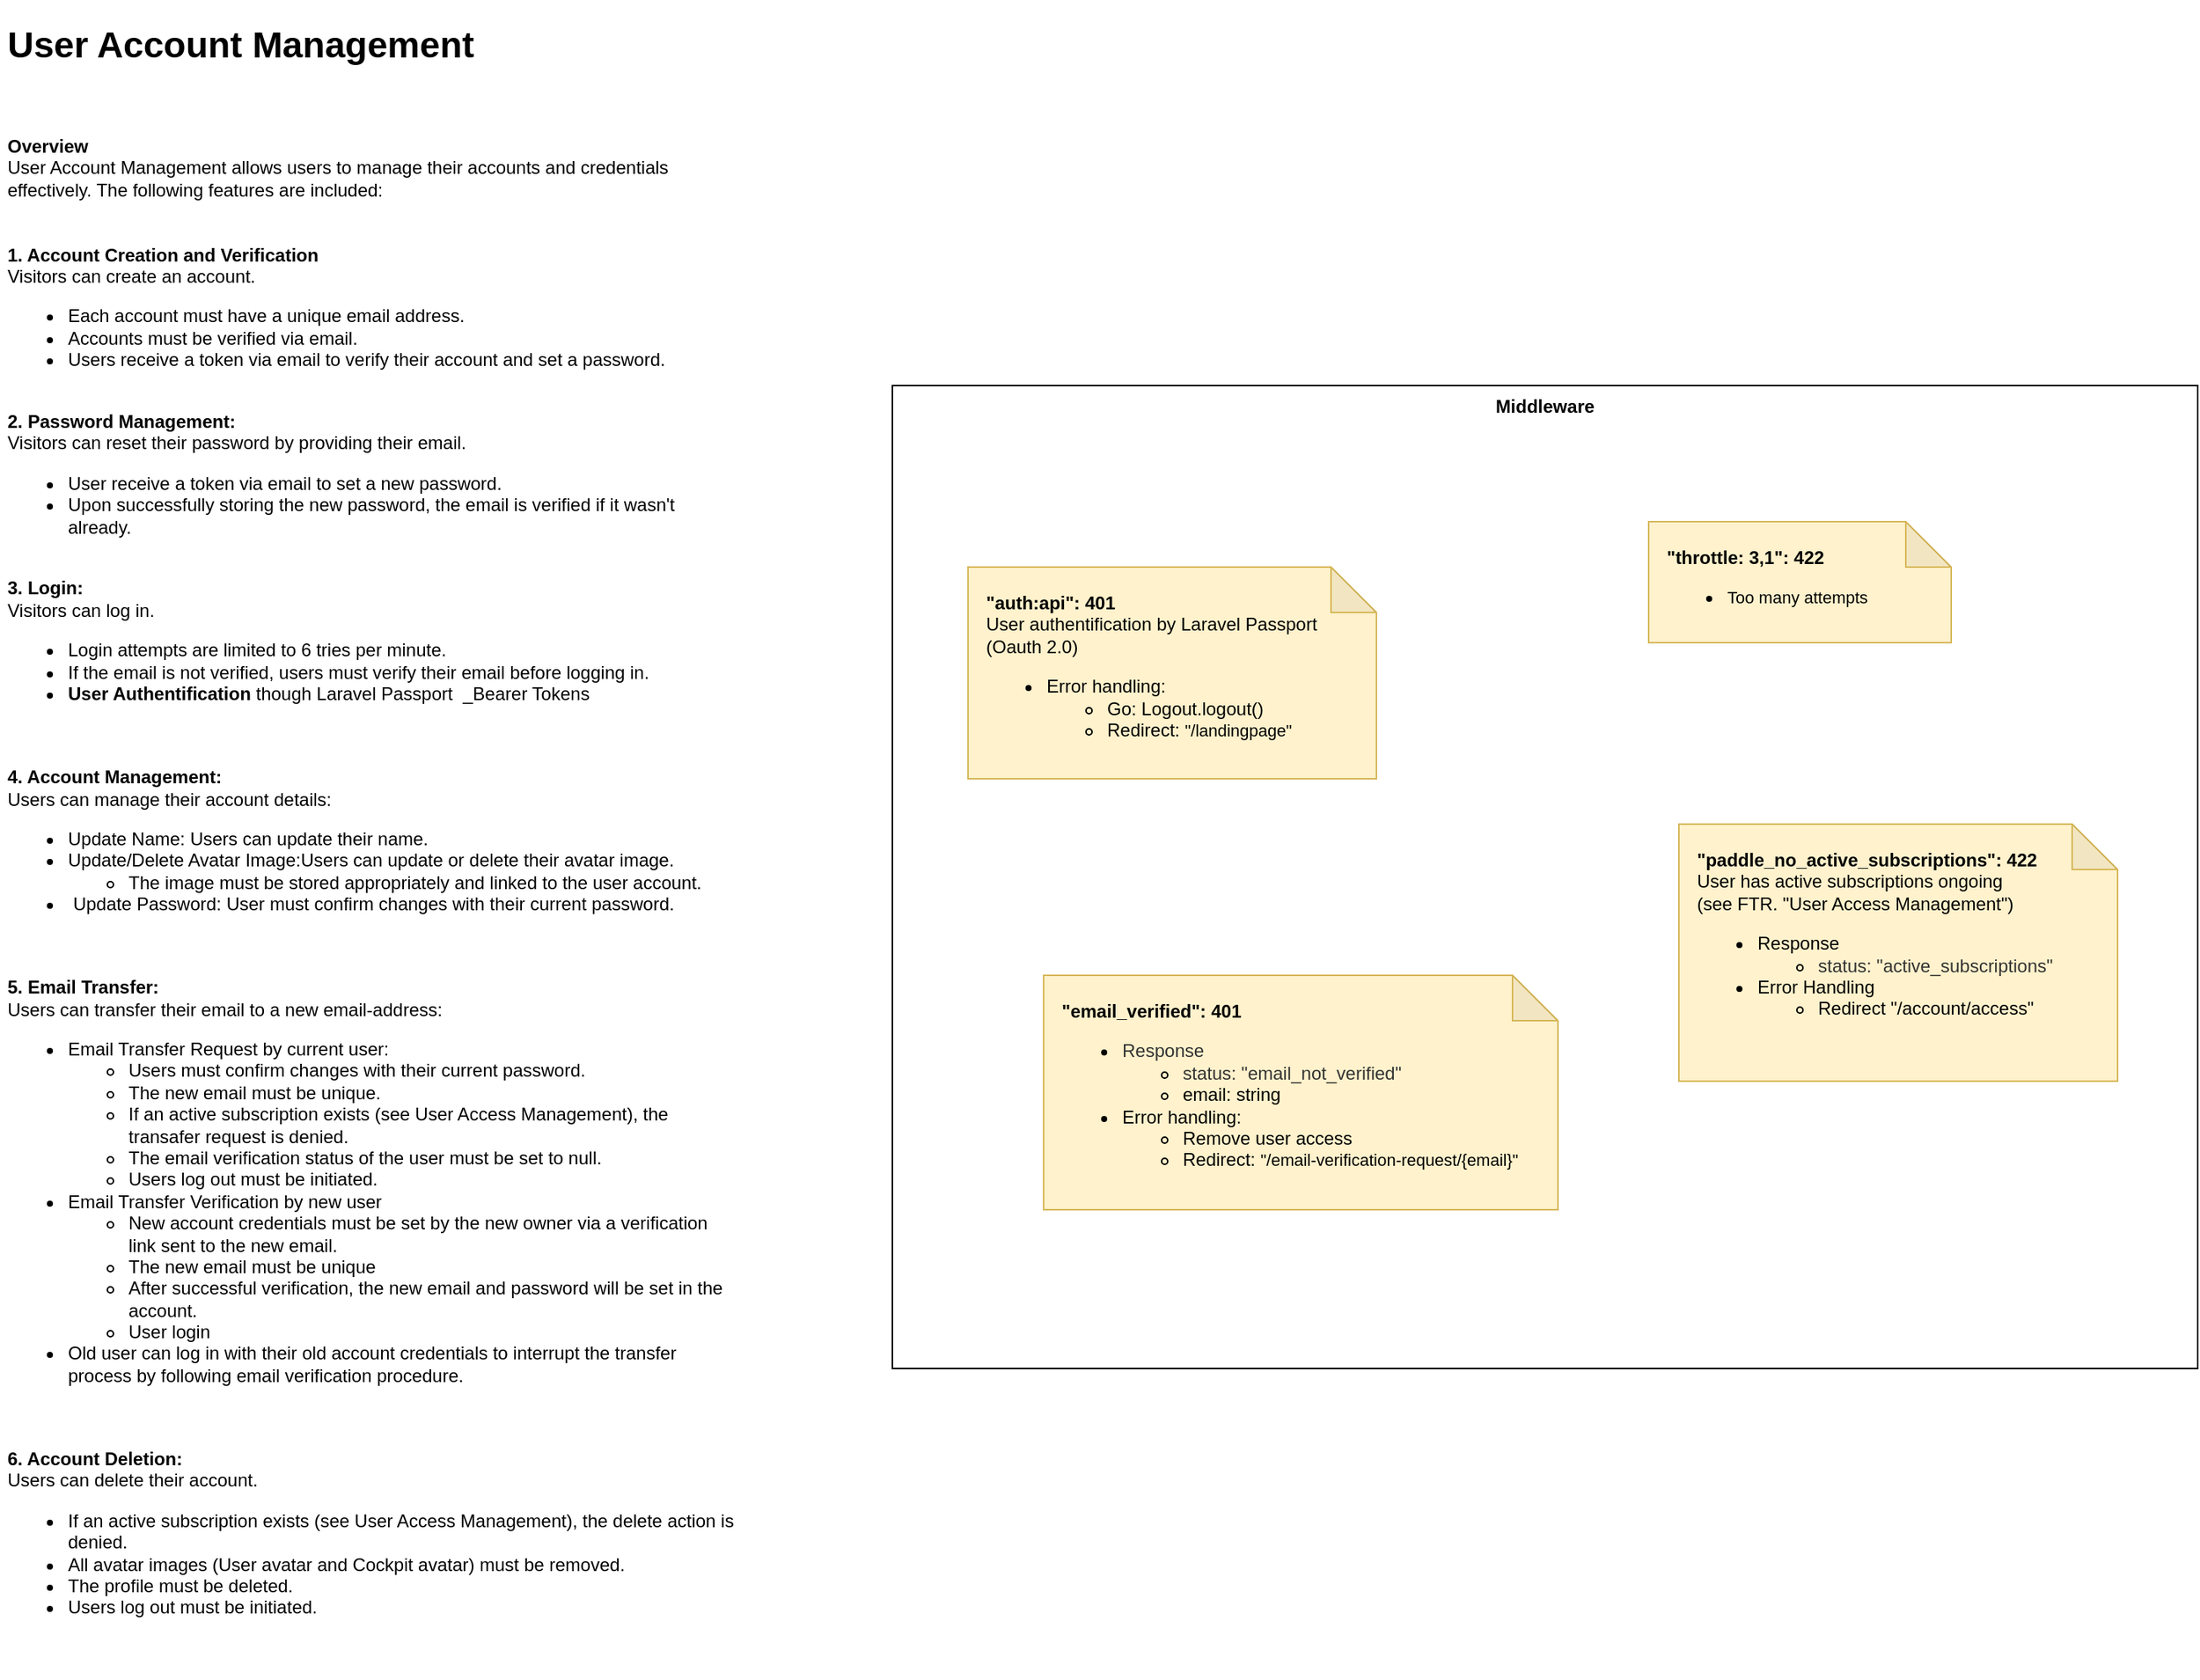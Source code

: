 <mxfile version="22.1.15" type="device" pages="9">
  <diagram id="zQzWoQQZE2D7Y3lbiM3B" name="Feature Definition">
    <mxGraphModel dx="2868" dy="1740" grid="1" gridSize="10" guides="1" tooltips="1" connect="1" arrows="1" fold="1" page="1" pageScale="1" pageWidth="827" pageHeight="1169" math="0" shadow="0">
      <root>
        <mxCell id="0" />
        <mxCell id="1" parent="0" />
        <mxCell id="jJExvIB-3Cb2zFcHsTqu-2" value="&lt;b&gt;Middleware&lt;/b&gt;" style="rounded=0;whiteSpace=wrap;html=1;verticalAlign=top;" vertex="1" parent="1">
          <mxGeometry x="730" y="280" width="863" height="650" as="geometry" />
        </mxCell>
        <mxCell id="jeZlMYzHbekSfppVLT9O-1" value="&lt;h1&gt;User Account Management&lt;/h1&gt;&lt;div&gt;&lt;br&gt;&lt;/div&gt;&lt;div&gt;&lt;br&gt;&lt;/div&gt;&lt;div&gt;&lt;b&gt;Overview&lt;/b&gt;&lt;br style=&quot;border-color: var(--border-color); padding: 0px; margin: 0px;&quot;&gt;User Account Management allows users to manage their accounts and credentials effectively. The following features are included:&lt;br style=&quot;border-color: var(--border-color); padding: 0px; margin: 0px;&quot;&gt;&lt;br style=&quot;border-color: var(--border-color); padding: 0px; margin: 0px;&quot;&gt;&lt;br style=&quot;border-color: var(--border-color); padding: 0px; margin: 0px;&quot;&gt;&lt;b&gt;1. Account Creation and Verification&lt;/b&gt;&lt;/div&gt;&lt;div&gt;&lt;span style=&quot;background-color: initial;&quot;&gt;Visitors can create an account.&lt;/span&gt;&lt;ul&gt;&lt;li&gt;Each account must have a unique email address.&lt;/li&gt;&lt;li&gt;Accounts must be verified via email.&lt;/li&gt;&lt;li&gt;Users receive a token via email to verify their account and set a password.&lt;/li&gt;&lt;/ul&gt;&lt;br style=&quot;border-color: var(--border-color); padding: 0px; margin: 0px;&quot;&gt;&lt;b&gt;2. Password Management:&lt;/b&gt;&lt;/div&gt;&lt;div&gt;&lt;span style=&quot;background-color: initial;&quot;&gt;Visitors can reset their password by providing their email.&lt;/span&gt;&lt;ul&gt;&lt;li&gt;User receive a token via email to set a new password.&lt;/li&gt;&lt;li&gt;Upon successfully storing the new password, the email is verified if it wasn&#39;t already.&lt;/li&gt;&lt;/ul&gt;&lt;br style=&quot;border-color: var(--border-color); padding: 0px; margin: 0px;&quot;&gt;&lt;b&gt;3. Login:&lt;/b&gt;&lt;/div&gt;&lt;div&gt;&lt;span style=&quot;background-color: initial;&quot;&gt;Visitors can log in.&lt;/span&gt;&lt;ul&gt;&lt;li&gt;Login attempts are limited to 6 tries per minute.&lt;/li&gt;&lt;li&gt;If the email is not verified, users must verify their email before logging in.&lt;/li&gt;&lt;li style=&quot;border-color: var(--border-color);&quot;&gt;&lt;b&gt;User Authentification&lt;/b&gt; though Laravel Passport&amp;nbsp; _Bearer Tokens&lt;/li&gt;&lt;/ul&gt;&lt;div&gt;&lt;br&gt;&lt;/div&gt;&lt;br style=&quot;border-color: var(--border-color); padding: 0px; margin: 0px;&quot;&gt;&lt;b&gt;4. Account Management:&lt;/b&gt;&lt;/div&gt;&lt;div&gt;&lt;span style=&quot;background-color: initial;&quot;&gt;Users can manage their account details:&lt;/span&gt;&lt;ul&gt;&lt;li&gt;Update Name: Users can update their name.&lt;/li&gt;&lt;li&gt;Update/Delete Avatar Image:Users can update or delete their avatar image.&amp;nbsp;&lt;/li&gt;&lt;ul&gt;&lt;li&gt;The image must be stored appropriately and linked to the user account.&lt;/li&gt;&lt;/ul&gt;&lt;li&gt;&amp;nbsp;Update Password: User must confirm changes with their current password.&lt;/li&gt;&lt;/ul&gt;&lt;div&gt;&lt;br&gt;&lt;/div&gt;&lt;br style=&quot;border-color: var(--border-color); padding: 0px; margin: 0px;&quot;&gt;&lt;b&gt;5. Email Transfer:&lt;/b&gt;&lt;/div&gt;&lt;div&gt;&lt;span style=&quot;background-color: initial;&quot;&gt;Users can transfer their email to a new email-address:&lt;/span&gt;&lt;ul&gt;&lt;li&gt;Email Transfer Request by current user:&lt;/li&gt;&lt;ul&gt;&lt;li&gt;Users must confirm changes with their current password.&lt;/li&gt;&lt;li&gt;The new email must be unique.&lt;/li&gt;&lt;li style=&quot;border-color: var(--border-color);&quot;&gt;If an active subscription exists (see User Access Management), the transafer request is denied.&lt;/li&gt;&lt;li style=&quot;border-color: var(--border-color);&quot;&gt;The email verification status of the user must be set to null.&lt;/li&gt;&lt;li style=&quot;border-color: var(--border-color);&quot;&gt;Users log out must be initiated.&lt;/li&gt;&lt;/ul&gt;&lt;li&gt;Email Transfer Verification by new user&lt;/li&gt;&lt;ul&gt;&lt;li&gt;New account credentials must be set by the new owner via a verification link sent to the new email.&lt;/li&gt;&lt;li&gt;The new email must be unique&lt;/li&gt;&lt;li&gt;After successful verification, the new email and password will be set in the account.&lt;/li&gt;&lt;li&gt;User login&lt;/li&gt;&lt;/ul&gt;&lt;li&gt;Old user can log in with their old account credentials to interrupt the transfer process by following email verification procedure.&lt;/li&gt;&lt;/ul&gt;&lt;div&gt;&lt;br&gt;&lt;/div&gt;&lt;br style=&quot;border-color: var(--border-color); padding: 0px; margin: 0px;&quot;&gt;&lt;b&gt;6. Account Deletion:&lt;/b&gt;&lt;/div&gt;&lt;div&gt;&lt;span style=&quot;background-color: initial;&quot;&gt;Users can delete their account.&lt;/span&gt;&lt;ul&gt;&lt;li&gt;If an active subscription exists (see User Access Management), the delete action is denied.&lt;/li&gt;&lt;li&gt;All avatar images (User avatar and Cockpit avatar) must be removed.&lt;/li&gt;&lt;li&gt;The profile must be deleted.&lt;/li&gt;&lt;li&gt;Users log out must be initiated.&lt;/li&gt;&lt;/ul&gt;&lt;/div&gt;" style="text;html=1;strokeColor=none;fillColor=none;spacing=5;spacingTop=-20;whiteSpace=wrap;overflow=hidden;rounded=0;" vertex="1" parent="1">
          <mxGeometry x="140" y="35" width="490" height="1100" as="geometry" />
        </mxCell>
        <mxCell id="3QnAwzzoc5azbh9LF-Gp-1" value="&lt;b&gt;&quot;email_verified&quot;: 401&lt;/b&gt;&lt;br&gt;&lt;ul&gt;&lt;li&gt;&lt;span style=&quot;color: rgb(51, 51, 51);&quot;&gt;Response&lt;/span&gt;&lt;/li&gt;&lt;ul&gt;&lt;li&gt;&lt;span style=&quot;color: rgb(51, 51, 51);&quot;&gt;status: &quot;email_not_verified&quot;&lt;/span&gt;&lt;/li&gt;&lt;li&gt;email: string&lt;/li&gt;&lt;/ul&gt;&lt;li&gt;Error handling:&lt;/li&gt;&lt;ul&gt;&lt;li&gt;Remove user access&lt;/li&gt;&lt;li style=&quot;border-color: var(--border-color);&quot;&gt;Redirect:&amp;nbsp;&lt;span style=&quot;border-color: var(--border-color); font-size: 11px;&quot;&gt;&quot;/email-verification-request/{email}&quot;&lt;/span&gt;&lt;/li&gt;&lt;/ul&gt;&lt;/ul&gt;" style="shape=note;whiteSpace=wrap;html=1;backgroundOutline=1;darkOpacity=0.05;align=left;verticalAlign=top;spacing=12;fillColor=#fff2cc;strokeColor=#d6b656;" vertex="1" parent="1">
          <mxGeometry x="830" y="670" width="340" height="155" as="geometry" />
        </mxCell>
        <mxCell id="3QnAwzzoc5azbh9LF-Gp-2" value="&lt;b&gt;&quot;auth:api&quot;:&amp;nbsp;&lt;/b&gt;&lt;b style=&quot;border-color: var(--border-color);&quot;&gt;401&lt;/b&gt;&lt;b&gt;&lt;br&gt;&lt;/b&gt;User authentification by Laravel Passport (Oauth 2.0)&lt;br&gt;&lt;ul&gt;&lt;li&gt;&lt;span style=&quot;background-color: initial;&quot;&gt;Error handling:&lt;/span&gt;&lt;/li&gt;&lt;ul&gt;&lt;li&gt;&lt;span style=&quot;background-color: initial;&quot;&gt;Go: Logout.logout()&lt;/span&gt;&lt;/li&gt;&lt;li&gt;&lt;span style=&quot;background-color: initial;&quot;&gt;Redirect:&amp;nbsp;&lt;/span&gt;&lt;span style=&quot;background-color: initial; border-color: var(--border-color); font-size: 11px;&quot;&gt;&quot;/landingpage&quot;&lt;/span&gt;&lt;/li&gt;&lt;/ul&gt;&lt;/ul&gt;" style="shape=note;whiteSpace=wrap;html=1;backgroundOutline=1;darkOpacity=0.05;align=left;verticalAlign=top;spacing=12;fillColor=#fff2cc;strokeColor=#d6b656;" vertex="1" parent="1">
          <mxGeometry x="780" y="400" width="270" height="140" as="geometry" />
        </mxCell>
        <mxCell id="3QnAwzzoc5azbh9LF-Gp-3" value="&lt;b&gt;&quot;throttle: 3,1&quot;: 422&lt;br&gt;&lt;/b&gt;&lt;ul&gt;&lt;li&gt;&lt;span style=&quot;font-size: 11px;&quot;&gt;Too many attempts&lt;/span&gt;&lt;/li&gt;&lt;/ul&gt;" style="shape=note;whiteSpace=wrap;html=1;backgroundOutline=1;darkOpacity=0.05;align=left;verticalAlign=top;spacing=12;fillColor=#fff2cc;strokeColor=#d6b656;" vertex="1" parent="1">
          <mxGeometry x="1230" y="370" width="200" height="80" as="geometry" />
        </mxCell>
        <mxCell id="jJExvIB-3Cb2zFcHsTqu-1" value="&lt;b&gt;&quot;paddle_no_active_subscriptions&quot;: 422&lt;/b&gt;&lt;br&gt;User has active subscriptions ongoing &lt;br&gt;(see FTR. &quot;User Access Management&quot;)&lt;br&gt;&lt;ul&gt;&lt;li style=&quot;border-color: var(--border-color);&quot;&gt;Response&lt;/li&gt;&lt;ul style=&quot;border-color: var(--border-color);&quot;&gt;&lt;li style=&quot;border-color: var(--border-color);&quot;&gt;&lt;span style=&quot;border-color: var(--border-color); color: rgb(51, 51, 51);&quot;&gt;status: &quot;active_subscriptions&quot;&lt;/span&gt;&lt;/li&gt;&lt;/ul&gt;&lt;li&gt;Error Handling&lt;/li&gt;&lt;ul&gt;&lt;li style=&quot;border-color: var(--border-color);&quot;&gt;Redirect &quot;/account/access&quot;&lt;/li&gt;&lt;/ul&gt;&lt;/ul&gt;" style="shape=note;whiteSpace=wrap;html=1;backgroundOutline=1;darkOpacity=0.05;align=left;verticalAlign=top;spacing=12;fillColor=#fff2cc;strokeColor=#d6b656;" vertex="1" parent="1">
          <mxGeometry x="1250" y="570" width="290" height="170" as="geometry" />
        </mxCell>
      </root>
    </mxGraphModel>
  </diagram>
  <diagram id="LEcOnBPNGMNCyC66CDnr" name="Feature Overview">
    <mxGraphModel dx="1366" dy="829" grid="1" gridSize="10" guides="1" tooltips="1" connect="1" arrows="1" fold="1" page="1" pageScale="1" pageWidth="827" pageHeight="1169" math="0" shadow="0">
      <root>
        <mxCell id="0" />
        <mxCell id="1" parent="0" />
        <mxCell id="tBfM9Uj1NrSRURVnFFje-1" value="Features: User Athentification" style="rounded=0;whiteSpace=wrap;html=1;verticalAlign=top;fontStyle=1" parent="1" vertex="1">
          <mxGeometry x="320" y="360" width="1040" height="580" as="geometry" />
        </mxCell>
        <mxCell id="_ZzYiV3CQgJYt5CbaP2R-1" value="Create Account" style="shape=step;perimeter=stepPerimeter;whiteSpace=wrap;html=1;fixedSize=1;fillColor=#f5f5f5;fontColor=#333333;strokeColor=#666666;" parent="1" vertex="1">
          <mxGeometry x="560" y="450" width="190" height="80" as="geometry" />
        </mxCell>
        <mxCell id="_ZzYiV3CQgJYt5CbaP2R-7" value="E-Mail verification" style="shape=step;perimeter=stepPerimeter;whiteSpace=wrap;html=1;fixedSize=1;" parent="1" vertex="1">
          <mxGeometry x="750" y="450" width="190" height="80" as="geometry" />
        </mxCell>
        <mxCell id="TwT0ZUCcCZXVXbUhEPY0-2" style="edgeStyle=orthogonalEdgeStyle;rounded=0;orthogonalLoop=1;jettySize=auto;html=1;entryX=0.5;entryY=0;entryDx=0;entryDy=0;dashed=1;" parent="1" source="_ZzYiV3CQgJYt5CbaP2R-13" target="_ZzYiV3CQgJYt5CbaP2R-7" edge="1">
          <mxGeometry relative="1" as="geometry">
            <Array as="points">
              <mxPoint x="1030" y="420" />
              <mxPoint x="845" y="420" />
            </Array>
          </mxGeometry>
        </mxCell>
        <mxCell id="TwT0ZUCcCZXVXbUhEPY0-3" value="email_not_verified" style="edgeLabel;html=1;align=center;verticalAlign=middle;resizable=0;points=[];" parent="TwT0ZUCcCZXVXbUhEPY0-2" vertex="1" connectable="0">
          <mxGeometry x="-0.119" y="1" relative="1" as="geometry">
            <mxPoint x="-11" as="offset" />
          </mxGeometry>
        </mxCell>
        <mxCell id="_ZzYiV3CQgJYt5CbaP2R-13" value="Login" style="shape=step;perimeter=stepPerimeter;whiteSpace=wrap;html=1;fixedSize=1;fillColor=#f5f5f5;fontColor=#333333;strokeColor=#666666;" parent="1" vertex="1">
          <mxGeometry x="935" y="450" width="190" height="80" as="geometry" />
        </mxCell>
        <mxCell id="_ZzYiV3CQgJYt5CbaP2R-23" value="&amp;nbsp;Account&lt;br&gt;On- &amp;amp; Offboarding" style="shape=step;perimeter=stepPerimeter;whiteSpace=wrap;html=1;fixedSize=1;fillColor=#0050ef;strokeColor=#001DBC;fontColor=#ffffff;" parent="1" vertex="1">
          <mxGeometry x="360" y="450" width="190" height="80" as="geometry" />
        </mxCell>
        <mxCell id="_ZzYiV3CQgJYt5CbaP2R-24" value="Logout" style="shape=step;perimeter=stepPerimeter;whiteSpace=wrap;html=1;fixedSize=1;" parent="1" vertex="1">
          <mxGeometry x="1120" y="450" width="190" height="80" as="geometry" />
        </mxCell>
        <mxCell id="_ZzYiV3CQgJYt5CbaP2R-28" value="Reset Password Request" style="shape=step;perimeter=stepPerimeter;whiteSpace=wrap;html=1;fixedSize=1;" parent="1" vertex="1">
          <mxGeometry x="560" y="540" width="190" height="80" as="geometry" />
        </mxCell>
        <mxCell id="_ZzYiV3CQgJYt5CbaP2R-33" value="Manage User Account" style="shape=step;perimeter=stepPerimeter;whiteSpace=wrap;html=1;fixedSize=1;" parent="1" vertex="1">
          <mxGeometry x="550" y="680" width="190" height="80" as="geometry" />
        </mxCell>
        <mxCell id="_ZzYiV3CQgJYt5CbaP2R-38" value="Transfer User Account" style="shape=step;perimeter=stepPerimeter;whiteSpace=wrap;html=1;fixedSize=1;" parent="1" vertex="1">
          <mxGeometry x="730" y="680" width="190" height="80" as="geometry" />
        </mxCell>
        <mxCell id="_ZzYiV3CQgJYt5CbaP2R-44" value="Delete User Account" style="shape=step;perimeter=stepPerimeter;whiteSpace=wrap;html=1;fixedSize=1;fillColor=#f5f5f5;strokeColor=#666666;fontColor=#333333;" parent="1" vertex="1">
          <mxGeometry x="915" y="680" width="190" height="80" as="geometry" />
        </mxCell>
        <mxCell id="_ZzYiV3CQgJYt5CbaP2R-52" value="User Account&lt;br&gt;Management" style="shape=step;perimeter=stepPerimeter;whiteSpace=wrap;html=1;fixedSize=1;fillColor=#d80073;strokeColor=#A50040;fontColor=#ffffff;" parent="1" vertex="1">
          <mxGeometry x="360" y="680" width="190" height="80" as="geometry" />
        </mxCell>
        <mxCell id="gORC_erpZxJiYLLGO4Wf-1" value="&quot;auth:api&quot;" style="rounded=1;whiteSpace=wrap;html=1;fillColor=#f8cecc;strokeColor=#b85450;" vertex="1" parent="1">
          <mxGeometry x="550" y="770" width="540" height="40" as="geometry" />
        </mxCell>
        <mxCell id="yiNllmHBU557bvoaYoGI-1" value="" style="shape=step;perimeter=stepPerimeter;whiteSpace=wrap;html=1;fixedSize=1;fillColor=#f5f5f5;strokeColor=#666666;fontColor=#333333;" vertex="1" parent="1">
          <mxGeometry x="107" y="1729" width="234" height="30" as="geometry" />
        </mxCell>
        <mxCell id="yiNllmHBU557bvoaYoGI-2" value="&quot;paddle_no_active_subscriptions&lt;span style=&quot;border-color: var(--border-color); color: rgb(51, 51, 51); background-color: initial;&quot;&gt;&quot;&lt;/span&gt;" style="rounded=1;whiteSpace=wrap;html=1;fillColor=#e1d5e7;strokeColor=#9673a6;" vertex="1" parent="1">
          <mxGeometry x="735" y="820" width="350" height="40" as="geometry" />
        </mxCell>
        <mxCell id="yiNllmHBU557bvoaYoGI-3" value="&quot;auth:api&quot;" style="rounded=1;whiteSpace=wrap;html=1;fillColor=#f8cecc;strokeColor=#b85450;" vertex="1" parent="1">
          <mxGeometry x="1120" y="540" width="170" height="40" as="geometry" />
        </mxCell>
      </root>
    </mxGraphModel>
  </diagram>
  <diagram name="DB Structure" id="TGDNc4WADawrQPTaSJyK">
    <mxGraphModel dx="607" dy="870" grid="1" gridSize="10" guides="1" tooltips="1" connect="1" arrows="1" fold="1" page="1" pageScale="1" pageWidth="827" pageHeight="1169" math="0" shadow="0">
      <root>
        <mxCell id="0" />
        <mxCell id="1" parent="0" />
        <mxCell id="BHmO6kIKdRI3CrME6PaI-6" value="users" style="swimlane;fontStyle=0;childLayout=stackLayout;horizontal=1;startSize=30;horizontalStack=0;resizeParent=1;resizeParentMax=0;resizeLast=0;collapsible=1;marginBottom=0;whiteSpace=wrap;html=1;fillColor=#f8cecc;strokeColor=#b85450;" parent="1" vertex="1">
          <mxGeometry x="1530" y="615" width="170" height="120" as="geometry" />
        </mxCell>
        <mxCell id="BHmO6kIKdRI3CrME6PaI-7" value="- name: string&lt;br&gt;- emai: unique, string&lt;br&gt;- avatar: nullable, string&lt;br&gt;- password: string&lt;br&gt;- token: nullable, string" style="text;strokeColor=none;fillColor=none;align=left;verticalAlign=middle;spacingLeft=4;spacingRight=4;overflow=hidden;points=[[0,0.5],[1,0.5]];portConstraint=eastwest;rotatable=0;whiteSpace=wrap;html=1;" parent="BHmO6kIKdRI3CrME6PaI-6" vertex="1">
          <mxGeometry y="30" width="170" height="90" as="geometry" />
        </mxCell>
        <mxCell id="Qp9_BkojEIlgG-UWm5EY-1" style="edgeStyle=orthogonalEdgeStyle;rounded=0;orthogonalLoop=1;jettySize=auto;html=1;entryX=0.5;entryY=0;entryDx=0;entryDy=0;" parent="1" source="BHmO6kIKdRI3CrME6PaI-26" target="BHmO6kIKdRI3CrME6PaI-6" edge="1">
          <mxGeometry relative="1" as="geometry" />
        </mxCell>
        <mxCell id="BHmO6kIKdRI3CrME6PaI-26" value="OAUTH" style="swimlane;fontStyle=0;childLayout=stackLayout;horizontal=1;startSize=30;horizontalStack=0;resizeParent=1;resizeParentMax=0;resizeLast=0;collapsible=1;marginBottom=0;whiteSpace=wrap;html=1;fillColor=#f8cecc;strokeColor=#b85450;" parent="1" vertex="1">
          <mxGeometry x="1545" y="420" width="140" height="90" as="geometry" />
        </mxCell>
        <mxCell id="BHmO6kIKdRI3CrME6PaI-27" value="OAUTH Tables &amp;amp; Attributes" style="text;strokeColor=none;fillColor=none;align=left;verticalAlign=middle;spacingLeft=4;spacingRight=4;overflow=hidden;points=[[0,0.5],[1,0.5]];portConstraint=eastwest;rotatable=0;whiteSpace=wrap;html=1;" parent="BHmO6kIKdRI3CrME6PaI-26" vertex="1">
          <mxGeometry y="30" width="140" height="60" as="geometry" />
        </mxCell>
        <mxCell id="BHmO6kIKdRI3CrME6PaI-36" value="app_geolocations" style="swimlane;fontStyle=0;childLayout=stackLayout;horizontal=1;startSize=30;horizontalStack=0;resizeParent=1;resizeParentMax=0;resizeLast=0;collapsible=1;marginBottom=0;whiteSpace=wrap;html=1;fillColor=#d5e8d4;strokeColor=#82b366;" parent="1" vertex="1">
          <mxGeometry x="1870" y="590" width="210" height="180" as="geometry" />
        </mxCell>
        <mxCell id="BHmO6kIKdRI3CrME6PaI-37" value="- place_id: nullable, string&lt;br&gt;- lng: nullable, decimal (12,6)&lt;br&gt;- lat: nullable, decimal (12,6)&lt;br&gt;- address: nullable, string&lt;br&gt;- country: nullable, string&lt;br&gt;- country_short: nullable, string&lt;br&gt;- area: nullable, string&lt;br&gt;- area_short: nullable, string&lt;br&gt;- zip_code: nullable, string" style="text;strokeColor=none;fillColor=none;align=left;verticalAlign=middle;spacingLeft=4;spacingRight=4;overflow=hidden;points=[[0,0.5],[1,0.5]];portConstraint=eastwest;rotatable=0;whiteSpace=wrap;html=1;" parent="BHmO6kIKdRI3CrME6PaI-36" vertex="1">
          <mxGeometry y="30" width="210" height="150" as="geometry" />
        </mxCell>
        <mxCell id="BHmO6kIKdRI3CrME6PaI-40" value="app_languages" style="swimlane;fontStyle=0;childLayout=stackLayout;horizontal=1;startSize=30;horizontalStack=0;resizeParent=1;resizeParentMax=0;resizeLast=0;collapsible=1;marginBottom=0;whiteSpace=wrap;html=1;" parent="1" vertex="1">
          <mxGeometry x="1870" y="420" width="178" height="140" as="geometry" />
        </mxCell>
        <mxCell id="BHmO6kIKdRI3CrME6PaI-41" value="- is_public: bool (false)&lt;br&gt;- 639-1: nullable, string&lt;br&gt;- 639-2: nullable, string&lt;br&gt;- family: nullable, string&lt;br&gt;- name: nullable, string&lt;br&gt;- nativeName: nullable, string" style="text;strokeColor=none;fillColor=none;align=left;verticalAlign=middle;spacingLeft=4;spacingRight=4;overflow=hidden;points=[[0,0.5],[1,0.5]];portConstraint=eastwest;rotatable=0;whiteSpace=wrap;html=1;" parent="BHmO6kIKdRI3CrME6PaI-40" vertex="1">
          <mxGeometry y="30" width="178" height="110" as="geometry" />
        </mxCell>
        <mxCell id="n4Qi0mfz-kGRpUW987u9-1" value="app_newsfeed" style="swimlane;fontStyle=0;childLayout=stackLayout;horizontal=1;startSize=30;horizontalStack=0;resizeParent=1;resizeParentMax=0;resizeLast=0;collapsible=1;marginBottom=0;whiteSpace=wrap;html=1;" parent="1" vertex="1">
          <mxGeometry x="2068" y="420" width="140" height="110" as="geometry" />
        </mxCell>
        <mxCell id="n4Qi0mfz-kGRpUW987u9-2" value="- titel: string&lt;br&gt;- version: string&lt;br&gt;- description: text&lt;br&gt;- type: string" style="text;strokeColor=none;fillColor=none;align=left;verticalAlign=middle;spacingLeft=4;spacingRight=4;overflow=hidden;points=[[0,0.5],[1,0.5]];portConstraint=eastwest;rotatable=0;whiteSpace=wrap;html=1;" parent="n4Qi0mfz-kGRpUW987u9-1" vertex="1">
          <mxGeometry y="30" width="140" height="80" as="geometry" />
        </mxCell>
        <mxCell id="IQ_1w8GRNhxzr8pyk5GO-1" value="user_cockpit" style="swimlane;fontStyle=0;childLayout=stackLayout;horizontal=1;startSize=30;horizontalStack=0;resizeParent=1;resizeParentMax=0;resizeLast=0;collapsible=1;marginBottom=0;whiteSpace=wrap;html=1;fillColor=#e1d5e7;strokeColor=#9673a6;" parent="1" vertex="1">
          <mxGeometry x="1508" y="830" width="200" height="210" as="geometry" />
        </mxCell>
        <mxCell id="IQ_1w8GRNhxzr8pyk5GO-2" value="- user_id: FK&lt;br&gt;- is_public: bool (false)&lt;br&gt;- avatar: unique, nullable, string&lt;br&gt;- name: unique, string&lt;br&gt;- about: nullable, text&lt;br&gt;- contact: nullable, text&lt;br&gt;- website: nullable, string&lt;br&gt;- location_id: FK (C,N)&lt;br&gt;- country_id: FK (C, N)&lt;br&gt;- tags: nullable, string" style="text;strokeColor=none;fillColor=none;align=left;verticalAlign=middle;spacingLeft=4;spacingRight=4;overflow=hidden;points=[[0,0.5],[1,0.5]];portConstraint=eastwest;rotatable=0;whiteSpace=wrap;html=1;" parent="IQ_1w8GRNhxzr8pyk5GO-1" vertex="1">
          <mxGeometry y="30" width="200" height="180" as="geometry" />
        </mxCell>
        <mxCell id="IQ_1w8GRNhxzr8pyk5GO-23" style="edgeStyle=orthogonalEdgeStyle;rounded=0;orthogonalLoop=1;jettySize=auto;html=1;exitX=1;exitY=0.5;exitDx=0;exitDy=0;entryX=0.485;entryY=1.005;entryDx=0;entryDy=0;entryPerimeter=0;" parent="1" source="IQ_1w8GRNhxzr8pyk5GO-2" target="BHmO6kIKdRI3CrME6PaI-37" edge="1">
          <mxGeometry relative="1" as="geometry" />
        </mxCell>
        <mxCell id="K_-HhPMUVLDt36al2YbP-2" value="1:n&lt;br&gt;Set null" style="edgeLabel;html=1;align=center;verticalAlign=middle;resizable=0;points=[];" parent="IQ_1w8GRNhxzr8pyk5GO-23" vertex="1" connectable="0">
          <mxGeometry x="-0.403" relative="1" as="geometry">
            <mxPoint as="offset" />
          </mxGeometry>
        </mxCell>
        <mxCell id="qGvl1BP_2DTWnxVu1Mm7-2" value="user_access" style="swimlane;fontStyle=0;childLayout=stackLayout;horizontal=1;startSize=30;horizontalStack=0;resizeParent=1;resizeParentMax=0;resizeLast=0;collapsible=1;marginBottom=0;whiteSpace=wrap;html=1;" parent="1" vertex="1">
          <mxGeometry x="1220" y="605" width="195" height="170" as="geometry" />
        </mxCell>
        <mxCell id="v75sk3E9h_66nXFyqSJv-2" value="- user_id: FK&lt;br&gt;- transaction_id: FK (nullable)&lt;br&gt;- is_active: Bool ($Flag)&lt;br&gt;- access_token: string ($Flag)&lt;br&gt;- quanity: int ($Flag)&lt;br&gt;- expiration_date: date ($Flag)" style="text;strokeColor=none;fillColor=none;align=left;verticalAlign=middle;spacingLeft=4;spacingRight=4;overflow=hidden;points=[[0,0.5],[1,0.5]];portConstraint=eastwest;rotatable=0;whiteSpace=wrap;html=1;" parent="qGvl1BP_2DTWnxVu1Mm7-2" vertex="1">
          <mxGeometry y="30" width="195" height="140" as="geometry" />
        </mxCell>
        <mxCell id="qGvl1BP_2DTWnxVu1Mm7-4" style="edgeStyle=orthogonalEdgeStyle;rounded=0;orthogonalLoop=1;jettySize=auto;html=1;entryX=0;entryY=0.5;entryDx=0;entryDy=0;exitX=1;exitY=0.5;exitDx=0;exitDy=0;" parent="1" source="qGvl1BP_2DTWnxVu1Mm7-2" target="BHmO6kIKdRI3CrME6PaI-7" edge="1">
          <mxGeometry relative="1" as="geometry" />
        </mxCell>
        <mxCell id="K_-HhPMUVLDt36al2YbP-4" value="1:n&lt;br&gt;Cascade" style="edgeLabel;html=1;align=center;verticalAlign=middle;resizable=0;points=[];" parent="qGvl1BP_2DTWnxVu1Mm7-4" vertex="1" connectable="0">
          <mxGeometry x="0.007" y="-1" relative="1" as="geometry">
            <mxPoint as="offset" />
          </mxGeometry>
        </mxCell>
        <mxCell id="qGvl1BP_2DTWnxVu1Mm7-7" style="edgeStyle=orthogonalEdgeStyle;rounded=0;orthogonalLoop=1;jettySize=auto;html=1;entryX=0.456;entryY=1.005;entryDx=0;entryDy=0;entryPerimeter=0;" parent="1" source="IQ_1w8GRNhxzr8pyk5GO-1" target="BHmO6kIKdRI3CrME6PaI-7" edge="1">
          <mxGeometry relative="1" as="geometry" />
        </mxCell>
        <mxCell id="K_-HhPMUVLDt36al2YbP-1" value="1:1&lt;br&gt;Cascade" style="edgeLabel;html=1;align=center;verticalAlign=middle;resizable=0;points=[];" parent="qGvl1BP_2DTWnxVu1Mm7-7" vertex="1" connectable="0">
          <mxGeometry x="-0.074" relative="1" as="geometry">
            <mxPoint y="-1" as="offset" />
          </mxGeometry>
        </mxCell>
        <mxCell id="gHhB2bujktUi70MqKiqd-1" value="app_countries" style="swimlane;fontStyle=0;childLayout=stackLayout;horizontal=1;startSize=30;horizontalStack=0;resizeParent=1;resizeParentMax=0;resizeLast=0;collapsible=1;marginBottom=0;whiteSpace=wrap;html=1;fillColor=#d5e8d4;strokeColor=#82b366;" parent="1" vertex="1">
          <mxGeometry x="2100" y="590" width="180" height="140" as="geometry" />
        </mxCell>
        <mxCell id="gHhB2bujktUi70MqKiqd-2" value="- is_public: bool (false)&lt;br&gt;- name: nullable, string&lt;br&gt;- dial_code: nullable, string&lt;br&gt;- code: nullable, string" style="text;strokeColor=none;fillColor=none;align=left;verticalAlign=middle;spacingLeft=4;spacingRight=4;overflow=hidden;points=[[0,0.5],[1,0.5]];portConstraint=eastwest;rotatable=0;whiteSpace=wrap;html=1;" parent="gHhB2bujktUi70MqKiqd-1" vertex="1">
          <mxGeometry y="30" width="180" height="110" as="geometry" />
        </mxCell>
        <mxCell id="agKhPnzthl6xBkION4Xo-1" value="&lt;b&gt;Delete&lt;/b&gt;:&lt;br&gt;Remove&lt;br&gt;Files (avatar)" style="ellipse;shape=cloud;whiteSpace=wrap;html=1;fillColor=#f5f5f5;strokeColor=#666666;fontColor=#333333;" parent="1" vertex="1">
          <mxGeometry x="1640" y="550" width="120" height="80" as="geometry" />
        </mxCell>
        <mxCell id="9oyqJ3CUBd73qOpcq1Xs-1" value="&lt;h1&gt;DB User Structure&lt;/h1&gt;&lt;p&gt;&lt;/p&gt;&lt;ul&gt;&lt;li&gt;User has email and password to login&lt;/li&gt;&lt;li&gt;User Authentification though Laravel Passport (Oauth 2.0) _Bearer Tokens&lt;/li&gt;&lt;ul&gt;&lt;li&gt;On Logout, Token will removed&lt;/li&gt;&lt;/ul&gt;&lt;li&gt;User access: See FTR. &quot;Access Management&quot;&lt;/li&gt;&lt;li&gt;User can manage its account (CRUD)&lt;/li&gt;&lt;ul&gt;&lt;li&gt;Each user has one cockpit&lt;/li&gt;&lt;/ul&gt;&lt;li&gt;&lt;span style=&quot;background-color: initial;&quot;&gt;&quot;On Delete&quot; Handling important&lt;/span&gt;&lt;br&gt;&lt;/li&gt;&lt;ul&gt;&lt;li&gt;Watch out Existing Files&lt;/li&gt;&lt;li&gt;Watch out ongoing Subscriptions (see FTR. User Access Management)&lt;/li&gt;&lt;/ul&gt;&lt;/ul&gt;&lt;div&gt;&lt;br&gt;&lt;/div&gt;&lt;div&gt;&lt;b&gt;Defintions&lt;/b&gt;:&lt;/div&gt;&lt;div&gt;&lt;ul&gt;&lt;li&gt;&lt;span style=&quot;background-color: initial;&quot;&gt;Timestamps (created_at, updated_at) are included in each table&lt;/span&gt;&lt;br&gt;&lt;/li&gt;&lt;li&gt;FK Handling (OnDelete): Cascade (C), Delete (D), Set Null (N), Restrict (R)&lt;/li&gt;&lt;/ul&gt;&lt;/div&gt;&lt;p&gt;&lt;/p&gt;" style="text;html=1;strokeColor=none;fillColor=none;spacing=5;spacingTop=-20;whiteSpace=wrap;overflow=hidden;rounded=0;" parent="1" vertex="1">
          <mxGeometry x="1030" y="150" width="310" height="340" as="geometry" />
        </mxCell>
        <mxCell id="IDbLEgW4UERI0zOoWdVo-1" value="Laravel/Passport&lt;br&gt;OAuth 2.0" style="ellipse;shape=cloud;whiteSpace=wrap;html=1;fillColor=#f5f5f5;strokeColor=#666666;fontColor=#333333;" parent="1" vertex="1">
          <mxGeometry x="1650" y="360" width="120" height="80" as="geometry" />
        </mxCell>
        <mxCell id="K_-HhPMUVLDt36al2YbP-5" value="&lt;b&gt;Delete&lt;/b&gt;&lt;br&gt;Check active Subscriptons" style="ellipse;shape=cloud;whiteSpace=wrap;html=1;fillColor=#f5f5f5;strokeColor=#666666;fontColor=#333333;" parent="1" vertex="1">
          <mxGeometry x="1370" y="550" width="120" height="80" as="geometry" />
        </mxCell>
        <mxCell id="N5oVkka9cjxnkFyus6cQ-1" value="&lt;b&gt;Delete&lt;/b&gt;:&lt;br&gt;Remove&lt;br&gt;Files (avatar)" style="ellipse;shape=cloud;whiteSpace=wrap;html=1;fillColor=#f5f5f5;strokeColor=#666666;fontColor=#333333;" parent="1" vertex="1">
          <mxGeometry x="1680" y="800" width="120" height="80" as="geometry" />
        </mxCell>
        <mxCell id="N5oVkka9cjxnkFyus6cQ-2" style="edgeStyle=orthogonalEdgeStyle;rounded=0;orthogonalLoop=1;jettySize=auto;html=1;entryX=0.483;entryY=1.009;entryDx=0;entryDy=0;entryPerimeter=0;exitX=0.995;exitY=0.767;exitDx=0;exitDy=0;exitPerimeter=0;" parent="1" source="IQ_1w8GRNhxzr8pyk5GO-2" target="gHhB2bujktUi70MqKiqd-2" edge="1">
          <mxGeometry relative="1" as="geometry" />
        </mxCell>
        <mxCell id="N5oVkka9cjxnkFyus6cQ-3" value="1:n&lt;br&gt;Set null" style="edgeLabel;html=1;align=center;verticalAlign=middle;resizable=0;points=[];" parent="N5oVkka9cjxnkFyus6cQ-2" vertex="1" connectable="0">
          <mxGeometry x="-0.639" relative="1" as="geometry">
            <mxPoint as="offset" />
          </mxGeometry>
        </mxCell>
      </root>
    </mxGraphModel>
  </diagram>
  <diagram id="7RbLpfgppaG8gfqd1NeJ" name="1 - Login">
    <mxGraphModel dx="1434" dy="-299" grid="1" gridSize="10" guides="1" tooltips="1" connect="1" arrows="1" fold="1" page="1" pageScale="1" pageWidth="827" pageHeight="1169" math="0" shadow="0">
      <root>
        <mxCell id="0" />
        <mxCell id="1" parent="0" />
        <mxCell id="xTeZNd9ufWeNocucRRKw-1" value="Visitor" style="swimlane;startSize=20;horizontal=0;html=1;whiteSpace=wrap;" parent="1" vertex="1">
          <mxGeometry x="30" y="1450" width="2430" height="220" as="geometry" />
        </mxCell>
        <mxCell id="xTeZNd9ufWeNocucRRKw-2" value="Visitor clicks &lt;br&gt;login-button" style="points=[[0.25,0,0],[0.5,0,0],[0.75,0,0],[1,0.25,0],[1,0.5,0],[1,0.75,0],[0.75,1,0],[0.5,1,0],[0.25,1,0],[0,0.75,0],[0,0.5,0],[0,0.25,0]];shape=mxgraph.bpmn.task;whiteSpace=wrap;rectStyle=rounded;size=10;html=1;container=1;expand=0;collapsible=0;taskMarker=user;" parent="xTeZNd9ufWeNocucRRKw-1" vertex="1">
          <mxGeometry x="170" y="111.16" width="120" height="80" as="geometry" />
        </mxCell>
        <mxCell id="xTeZNd9ufWeNocucRRKw-6" value="&quot;/landingpage&quot;" style="points=[[0.145,0.145,0],[0.5,0,0],[0.855,0.145,0],[1,0.5,0],[0.855,0.855,0],[0.5,1,0],[0.145,0.855,0],[0,0.5,0]];shape=mxgraph.bpmn.event;html=1;verticalLabelPosition=bottom;labelBackgroundColor=#ffffff;verticalAlign=top;align=center;perimeter=ellipsePerimeter;outlineConnect=0;aspect=fixed;outline=standard;symbol=general;" parent="xTeZNd9ufWeNocucRRKw-1" vertex="1">
          <mxGeometry x="70" y="126.16" width="50" height="50" as="geometry" />
        </mxCell>
        <mxCell id="xTeZNd9ufWeNocucRRKw-10" style="edgeStyle=orthogonalEdgeStyle;rounded=0;orthogonalLoop=1;jettySize=auto;html=1;entryX=0;entryY=0.5;entryDx=0;entryDy=0;entryPerimeter=0;" parent="xTeZNd9ufWeNocucRRKw-1" source="xTeZNd9ufWeNocucRRKw-6" target="xTeZNd9ufWeNocucRRKw-2" edge="1">
          <mxGeometry relative="1" as="geometry" />
        </mxCell>
        <mxCell id="AHeXN8nm2HO1FkIDMysq-8" value="Check if Bearer Token in client local storage is set" style="points=[[0.25,0,0],[0.5,0,0],[0.75,0,0],[1,0.25,0],[1,0.5,0],[1,0.75,0],[0.75,1,0],[0.5,1,0],[0.25,1,0],[0,0.75,0],[0,0.5,0],[0,0.25,0]];shape=mxgraph.bpmn.task;whiteSpace=wrap;rectStyle=rounded;size=10;html=1;container=1;expand=0;collapsible=0;taskMarker=script;" parent="xTeZNd9ufWeNocucRRKw-1" vertex="1">
          <mxGeometry x="340" y="111.16" width="140" height="80" as="geometry" />
        </mxCell>
        <mxCell id="AHeXN8nm2HO1FkIDMysq-9" style="edgeStyle=orthogonalEdgeStyle;rounded=0;orthogonalLoop=1;jettySize=auto;html=1;entryX=0;entryY=0.5;entryDx=0;entryDy=0;entryPerimeter=0;" parent="xTeZNd9ufWeNocucRRKw-1" source="xTeZNd9ufWeNocucRRKw-2" target="AHeXN8nm2HO1FkIDMysq-8" edge="1">
          <mxGeometry relative="1" as="geometry" />
        </mxCell>
        <mxCell id="AHeXN8nm2HO1FkIDMysq-10" value="" style="points=[[0.25,0.25,0],[0.5,0,0],[0.75,0.25,0],[1,0.5,0],[0.75,0.75,0],[0.5,1,0],[0.25,0.75,0],[0,0.5,0]];shape=mxgraph.bpmn.gateway2;html=1;verticalLabelPosition=bottom;labelBackgroundColor=#ffffff;verticalAlign=top;align=center;perimeter=rhombusPerimeter;outlineConnect=0;outline=none;symbol=none;gwType=exclusive;" parent="xTeZNd9ufWeNocucRRKw-1" vertex="1">
          <mxGeometry x="530" y="126.16" width="50" height="50" as="geometry" />
        </mxCell>
        <mxCell id="AHeXN8nm2HO1FkIDMysq-11" style="edgeStyle=orthogonalEdgeStyle;rounded=0;orthogonalLoop=1;jettySize=auto;html=1;entryX=0;entryY=0.5;entryDx=0;entryDy=0;entryPerimeter=0;" parent="xTeZNd9ufWeNocucRRKw-1" source="AHeXN8nm2HO1FkIDMysq-8" target="AHeXN8nm2HO1FkIDMysq-10" edge="1">
          <mxGeometry relative="1" as="geometry" />
        </mxCell>
        <mxCell id="AHeXN8nm2HO1FkIDMysq-12" value="Set Bearer token in Request Header&lt;br&gt;(Axios)" style="points=[[0.25,0,0],[0.5,0,0],[0.75,0,0],[1,0.25,0],[1,0.5,0],[1,0.75,0],[0.75,1,0],[0.5,1,0],[0.25,1,0],[0,0.75,0],[0,0.5,0],[0,0.25,0]];shape=mxgraph.bpmn.task;whiteSpace=wrap;rectStyle=rounded;size=10;html=1;container=1;expand=0;collapsible=0;taskMarker=script;" parent="xTeZNd9ufWeNocucRRKw-1" vertex="1">
          <mxGeometry x="670" y="111.16" width="140" height="80" as="geometry" />
        </mxCell>
        <mxCell id="AHeXN8nm2HO1FkIDMysq-13" style="edgeStyle=orthogonalEdgeStyle;rounded=0;orthogonalLoop=1;jettySize=auto;html=1;entryX=0;entryY=0.5;entryDx=0;entryDy=0;entryPerimeter=0;" parent="xTeZNd9ufWeNocucRRKw-1" source="AHeXN8nm2HO1FkIDMysq-10" target="AHeXN8nm2HO1FkIDMysq-12" edge="1">
          <mxGeometry relative="1" as="geometry" />
        </mxCell>
        <mxCell id="AHeXN8nm2HO1FkIDMysq-14" value="is_set" style="edgeLabel;html=1;align=center;verticalAlign=middle;resizable=0;points=[];" parent="AHeXN8nm2HO1FkIDMysq-13" vertex="1" connectable="0">
          <mxGeometry x="-0.228" y="2" relative="1" as="geometry">
            <mxPoint x="5" y="2" as="offset" />
          </mxGeometry>
        </mxCell>
        <mxCell id="AHeXN8nm2HO1FkIDMysq-15" value="Client &lt;br&gt;Authentification" style="points=[[0.25,0,0],[0.5,0,0],[0.75,0,0],[1,0.25,0],[1,0.5,0],[1,0.75,0],[0.75,1,0],[0.5,1,0],[0.25,1,0],[0,0.75,0],[0,0.5,0],[0,0.25,0]];shape=mxgraph.bpmn.task;whiteSpace=wrap;rectStyle=rounded;size=10;html=1;container=1;expand=0;collapsible=0;taskMarker=script;" parent="xTeZNd9ufWeNocucRRKw-1" vertex="1">
          <mxGeometry x="870" y="111.16" width="140" height="80" as="geometry" />
        </mxCell>
        <mxCell id="AHeXN8nm2HO1FkIDMysq-16" style="edgeStyle=orthogonalEdgeStyle;rounded=0;orthogonalLoop=1;jettySize=auto;html=1;entryX=0;entryY=0.5;entryDx=0;entryDy=0;entryPerimeter=0;" parent="xTeZNd9ufWeNocucRRKw-1" source="AHeXN8nm2HO1FkIDMysq-12" target="AHeXN8nm2HO1FkIDMysq-15" edge="1">
          <mxGeometry relative="1" as="geometry" />
        </mxCell>
        <mxCell id="lc_baR0DKaXwh1NHCuc6-4" value="Set &lt;br&gt;user &amp;amp; access" style="points=[[0.25,0,0],[0.5,0,0],[0.75,0,0],[1,0.25,0],[1,0.5,0],[1,0.75,0],[0.75,1,0],[0.5,1,0],[0.25,1,0],[0,0.75,0],[0,0.5,0],[0,0.25,0]];shape=mxgraph.bpmn.task;whiteSpace=wrap;rectStyle=rounded;size=10;html=1;container=1;expand=0;collapsible=0;taskMarker=script;" parent="xTeZNd9ufWeNocucRRKw-1" vertex="1">
          <mxGeometry x="1250" y="111.16" width="140" height="80" as="geometry" />
        </mxCell>
        <mxCell id="lh3b47CE5s2EXIeYtY9D-1" value="&quot;/user/dashboard&quot;" style="points=[[0.145,0.145,0],[0.5,0,0],[0.855,0.145,0],[1,0.5,0],[0.855,0.855,0],[0.5,1,0],[0.145,0.855,0],[0,0.5,0]];shape=mxgraph.bpmn.event;html=1;verticalLabelPosition=bottom;labelBackgroundColor=#ffffff;verticalAlign=top;align=center;perimeter=ellipsePerimeter;outlineConnect=0;aspect=fixed;outline=end;symbol=terminate2;" parent="xTeZNd9ufWeNocucRRKw-1" vertex="1">
          <mxGeometry x="1450" y="126" width="50" height="50" as="geometry" />
        </mxCell>
        <mxCell id="lh3b47CE5s2EXIeYtY9D-2" style="edgeStyle=orthogonalEdgeStyle;rounded=0;orthogonalLoop=1;jettySize=auto;html=1;entryX=0;entryY=0.5;entryDx=0;entryDy=0;entryPerimeter=0;" parent="xTeZNd9ufWeNocucRRKw-1" source="lc_baR0DKaXwh1NHCuc6-4" target="lh3b47CE5s2EXIeYtY9D-1" edge="1">
          <mxGeometry relative="1" as="geometry" />
        </mxCell>
        <mxCell id="7-SSDeDTPV81oW-n6NUN-2" value="" style="points=[[0.145,0.145,0],[0.5,0,0],[0.855,0.145,0],[1,0.5,0],[0.855,0.855,0],[0.5,1,0],[0.145,0.855,0],[0,0.5,0]];shape=mxgraph.bpmn.event;html=1;verticalLabelPosition=bottom;labelBackgroundColor=#ffffff;verticalAlign=top;align=center;perimeter=ellipsePerimeter;outlineConnect=0;aspect=fixed;outline=catching;symbol=signal;" parent="xTeZNd9ufWeNocucRRKw-1" vertex="1">
          <mxGeometry x="1140" y="126" width="50" height="50" as="geometry" />
        </mxCell>
        <mxCell id="7-SSDeDTPV81oW-n6NUN-3" style="edgeStyle=orthogonalEdgeStyle;rounded=0;orthogonalLoop=1;jettySize=auto;html=1;entryX=0;entryY=0.5;entryDx=0;entryDy=0;entryPerimeter=0;" parent="xTeZNd9ufWeNocucRRKw-1" source="AHeXN8nm2HO1FkIDMysq-15" target="7-SSDeDTPV81oW-n6NUN-2" edge="1">
          <mxGeometry relative="1" as="geometry" />
        </mxCell>
        <mxCell id="7-SSDeDTPV81oW-n6NUN-4" style="edgeStyle=orthogonalEdgeStyle;rounded=0;orthogonalLoop=1;jettySize=auto;html=1;entryX=0;entryY=0.5;entryDx=0;entryDy=0;entryPerimeter=0;" parent="xTeZNd9ufWeNocucRRKw-1" source="7-SSDeDTPV81oW-n6NUN-2" target="lc_baR0DKaXwh1NHCuc6-4" edge="1">
          <mxGeometry relative="1" as="geometry" />
        </mxCell>
        <mxCell id="WPKAaplXxtI2N_koNlaS-1" value="auth()" style="points=[[0.145,0.145,0],[0.5,0,0],[0.855,0.145,0],[1,0.5,0],[0.855,0.855,0],[0.5,1,0],[0.145,0.855,0],[0,0.5,0]];shape=mxgraph.bpmn.event;html=1;verticalLabelPosition=bottom;labelBackgroundColor=#ffffff;verticalAlign=top;align=center;perimeter=ellipsePerimeter;outlineConnect=0;aspect=fixed;outline=catching;symbol=link;" parent="xTeZNd9ufWeNocucRRKw-1" vertex="1">
          <mxGeometry x="205" y="20" width="50" height="50" as="geometry" />
        </mxCell>
        <mxCell id="WPKAaplXxtI2N_koNlaS-2" style="edgeStyle=orthogonalEdgeStyle;rounded=0;orthogonalLoop=1;jettySize=auto;html=1;entryX=0.5;entryY=0;entryDx=0;entryDy=0;entryPerimeter=0;" parent="xTeZNd9ufWeNocucRRKw-1" source="WPKAaplXxtI2N_koNlaS-1" target="AHeXN8nm2HO1FkIDMysq-8" edge="1">
          <mxGeometry relative="1" as="geometry" />
        </mxCell>
        <mxCell id="ZlMRQKFejoVRI9-5Crb_-4" value="&quot;/login&quot;" style="points=[[0.145,0.145,0],[0.5,0,0],[0.855,0.145,0],[1,0.5,0],[0.855,0.855,0],[0.5,1,0],[0.145,0.855,0],[0,0.5,0]];shape=mxgraph.bpmn.event;html=1;verticalLabelPosition=bottom;labelBackgroundColor=#ffffff;verticalAlign=top;align=center;perimeter=ellipsePerimeter;outlineConnect=0;aspect=fixed;outline=end;symbol=terminate2;" parent="xTeZNd9ufWeNocucRRKw-1" vertex="1">
          <mxGeometry x="715" y="20" width="50" height="50" as="geometry" />
        </mxCell>
        <mxCell id="ZlMRQKFejoVRI9-5Crb_-5" value="" style="edgeStyle=orthogonalEdgeStyle;rounded=0;orthogonalLoop=1;jettySize=auto;html=1;entryX=0;entryY=0.5;entryDx=0;entryDy=0;entryPerimeter=0;exitX=0.5;exitY=0;exitDx=0;exitDy=0;exitPerimeter=0;" parent="xTeZNd9ufWeNocucRRKw-1" source="AHeXN8nm2HO1FkIDMysq-10" target="ZlMRQKFejoVRI9-5Crb_-4" edge="1">
          <mxGeometry relative="1" as="geometry">
            <mxPoint x="775" y="1626" as="sourcePoint" />
            <mxPoint x="1920" y="1555" as="targetPoint" />
            <Array as="points" />
          </mxGeometry>
        </mxCell>
        <mxCell id="ZlMRQKFejoVRI9-5Crb_-6" value="not_set" style="edgeLabel;html=1;align=center;verticalAlign=middle;resizable=0;points=[];" parent="ZlMRQKFejoVRI9-5Crb_-5" vertex="1" connectable="0">
          <mxGeometry x="-0.95" y="1" relative="1" as="geometry">
            <mxPoint x="1" y="-30" as="offset" />
          </mxGeometry>
        </mxCell>
        <mxCell id="lh3b47CE5s2EXIeYtY9D-3" value="User logs into account" style="points=[[0.25,0,0],[0.5,0,0],[0.75,0,0],[1,0.25,0],[1,0.5,0],[1,0.75,0],[0.75,1,0],[0.5,1,0],[0.25,1,0],[0,0.75,0],[0,0.5,0],[0,0.25,0]];shape=mxgraph.bpmn.task;whiteSpace=wrap;rectStyle=rounded;size=10;html=1;container=1;expand=0;collapsible=0;taskMarker=user;" parent="xTeZNd9ufWeNocucRRKw-1" vertex="1">
          <mxGeometry x="1740" y="111.32" width="120" height="80" as="geometry" />
        </mxCell>
        <mxCell id="UVcYlGexcPbAINYxAskK-1" value="Set Bearer in Local Storage (Client)" style="points=[[0.25,0,0],[0.5,0,0],[0.75,0,0],[1,0.25,0],[1,0.5,0],[1,0.75,0],[0.75,1,0],[0.5,1,0],[0.25,1,0],[0,0.75,0],[0,0.5,0],[0,0.25,0]];shape=mxgraph.bpmn.task;whiteSpace=wrap;rectStyle=rounded;size=10;html=1;container=1;expand=0;collapsible=0;taskMarker=script;" parent="xTeZNd9ufWeNocucRRKw-1" vertex="1">
          <mxGeometry x="2110" y="111.32" width="140" height="80" as="geometry" />
        </mxCell>
        <mxCell id="q7kDxnnPqtx3L0G-vq0L-1" value="&quot;/login&quot;" style="points=[[0.145,0.145,0],[0.5,0,0],[0.855,0.145,0],[1,0.5,0],[0.855,0.855,0],[0.5,1,0],[0.145,0.855,0],[0,0.5,0]];shape=mxgraph.bpmn.event;html=1;verticalLabelPosition=bottom;labelBackgroundColor=#ffffff;verticalAlign=top;align=center;perimeter=ellipsePerimeter;outlineConnect=0;aspect=fixed;outline=end;symbol=terminate2;" parent="xTeZNd9ufWeNocucRRKw-1" vertex="1">
          <mxGeometry x="1610" y="126.32" width="50" height="50" as="geometry" />
        </mxCell>
        <mxCell id="q7kDxnnPqtx3L0G-vq0L-2" style="edgeStyle=orthogonalEdgeStyle;rounded=0;orthogonalLoop=1;jettySize=auto;html=1;entryX=0;entryY=0.5;entryDx=0;entryDy=0;entryPerimeter=0;dashed=1;" parent="xTeZNd9ufWeNocucRRKw-1" source="q7kDxnnPqtx3L0G-vq0L-1" target="lh3b47CE5s2EXIeYtY9D-3" edge="1">
          <mxGeometry relative="1" as="geometry" />
        </mxCell>
        <mxCell id="7-SSDeDTPV81oW-n6NUN-6" value="" style="points=[[0.145,0.145,0],[0.5,0,0],[0.855,0.145,0],[1,0.5,0],[0.855,0.855,0],[0.5,1,0],[0.145,0.855,0],[0,0.5,0]];shape=mxgraph.bpmn.event;html=1;verticalLabelPosition=bottom;labelBackgroundColor=#ffffff;verticalAlign=top;align=center;perimeter=ellipsePerimeter;outlineConnect=0;aspect=fixed;outline=catching;symbol=signal;" parent="xTeZNd9ufWeNocucRRKw-1" vertex="1">
          <mxGeometry x="1988" y="126.16" width="50" height="50" as="geometry" />
        </mxCell>
        <mxCell id="7-SSDeDTPV81oW-n6NUN-8" style="edgeStyle=orthogonalEdgeStyle;rounded=0;orthogonalLoop=1;jettySize=auto;html=1;entryX=0;entryY=0.5;entryDx=0;entryDy=0;entryPerimeter=0;" parent="xTeZNd9ufWeNocucRRKw-1" source="lh3b47CE5s2EXIeYtY9D-3" target="7-SSDeDTPV81oW-n6NUN-6" edge="1">
          <mxGeometry relative="1" as="geometry" />
        </mxCell>
        <mxCell id="7-SSDeDTPV81oW-n6NUN-9" style="edgeStyle=orthogonalEdgeStyle;rounded=0;orthogonalLoop=1;jettySize=auto;html=1;entryX=0;entryY=0.5;entryDx=0;entryDy=0;entryPerimeter=0;" parent="xTeZNd9ufWeNocucRRKw-1" source="7-SSDeDTPV81oW-n6NUN-6" target="UVcYlGexcPbAINYxAskK-1" edge="1">
          <mxGeometry relative="1" as="geometry" />
        </mxCell>
        <mxCell id="WPKAaplXxtI2N_koNlaS-3" value="auth()" style="points=[[0.145,0.145,0],[0.5,0,0],[0.855,0.145,0],[1,0.5,0],[0.855,0.855,0],[0.5,1,0],[0.145,0.855,0],[0,0.5,0]];shape=mxgraph.bpmn.event;html=1;verticalLabelPosition=bottom;labelBackgroundColor=#ffffff;verticalAlign=top;align=center;perimeter=ellipsePerimeter;outlineConnect=0;aspect=fixed;outline=throwing;symbol=link;" parent="xTeZNd9ufWeNocucRRKw-1" vertex="1">
          <mxGeometry x="2320" y="126.32" width="50" height="50" as="geometry" />
        </mxCell>
        <mxCell id="WPKAaplXxtI2N_koNlaS-4" style="edgeStyle=orthogonalEdgeStyle;rounded=0;orthogonalLoop=1;jettySize=auto;html=1;entryX=0;entryY=0.5;entryDx=0;entryDy=0;entryPerimeter=0;" parent="xTeZNd9ufWeNocucRRKw-1" source="UVcYlGexcPbAINYxAskK-1" target="WPKAaplXxtI2N_koNlaS-3" edge="1">
          <mxGeometry relative="1" as="geometry" />
        </mxCell>
        <mxCell id="lh3b47CE5s2EXIeYtY9D-6" value="Post &quot;/login&quot;" style="swimlane;fontStyle=0;childLayout=stackLayout;horizontal=1;startSize=30;horizontalStack=0;resizeParent=1;resizeParentMax=0;resizeLast=0;collapsible=1;marginBottom=0;whiteSpace=wrap;html=1;" parent="xTeZNd9ufWeNocucRRKw-1" vertex="1">
          <mxGeometry x="1695" y="327.16" width="210" height="90" as="geometry" />
        </mxCell>
        <mxCell id="lh3b47CE5s2EXIeYtY9D-7" value="email: string" style="text;strokeColor=none;fillColor=none;align=left;verticalAlign=middle;spacingLeft=4;spacingRight=4;overflow=hidden;points=[[0,0.5],[1,0.5]];portConstraint=eastwest;rotatable=0;whiteSpace=wrap;html=1;" parent="lh3b47CE5s2EXIeYtY9D-6" vertex="1">
          <mxGeometry y="30" width="210" height="30" as="geometry" />
        </mxCell>
        <mxCell id="lh3b47CE5s2EXIeYtY9D-8" value="password: string" style="text;strokeColor=none;fillColor=none;align=left;verticalAlign=middle;spacingLeft=4;spacingRight=4;overflow=hidden;points=[[0,0.5],[1,0.5]];portConstraint=eastwest;rotatable=0;whiteSpace=wrap;html=1;" parent="lh3b47CE5s2EXIeYtY9D-6" vertex="1">
          <mxGeometry y="60" width="210" height="30" as="geometry" />
        </mxCell>
        <mxCell id="lh3b47CE5s2EXIeYtY9D-9" style="edgeStyle=orthogonalEdgeStyle;rounded=0;orthogonalLoop=1;jettySize=auto;html=1;entryX=0.5;entryY=0;entryDx=0;entryDy=0;dashed=1;" parent="xTeZNd9ufWeNocucRRKw-1" source="lh3b47CE5s2EXIeYtY9D-3" target="lh3b47CE5s2EXIeYtY9D-6" edge="1">
          <mxGeometry relative="1" as="geometry" />
        </mxCell>
        <mxCell id="lh3b47CE5s2EXIeYtY9D-10" value="&lt;ul&gt;&lt;li style=&quot;border-color: var(--border-color);&quot;&gt;Check if email is verified&lt;/li&gt;&lt;li style=&quot;border-color: var(--border-color);&quot;&gt;Validate email and passwort&lt;br style=&quot;border-color: var(--border-color); font-size: 10px;&quot;&gt;&lt;/li&gt;&lt;li style=&quot;border-color: var(--border-color);&quot;&gt;Auth user&lt;br style=&quot;border-color: var(--border-color);&quot;&gt;&lt;/li&gt;&lt;ul style=&quot;border-color: var(--border-color);&quot;&gt;&lt;li style=&quot;border-color: var(--border-color);&quot;&gt;return Bearer-Token to client&lt;/li&gt;&lt;/ul&gt;&lt;/ul&gt;" style="points=[[0.25,0,0],[0.5,0,0],[0.75,0,0],[1,0.25,0],[1,0.5,0],[1,0.75,0],[0.75,1,0],[0.5,1,0],[0.25,1,0],[0,0.75,0],[0,0.5,0],[0,0.25,0]];shape=mxgraph.bpmn.task;whiteSpace=wrap;rectStyle=rounded;size=10;html=1;container=1;expand=0;collapsible=0;taskMarker=businessRule;verticalAlign=top;align=left;" parent="xTeZNd9ufWeNocucRRKw-1" vertex="1">
          <mxGeometry x="1695" y="430.16" width="385" height="110" as="geometry" />
        </mxCell>
        <mxCell id="AHeXN8nm2HO1FkIDMysq-6" value="&lt;ul&gt;&lt;li&gt;&lt;span style=&quot;background-color: initial;&quot;&gt;Render user&lt;/span&gt;&lt;/li&gt;&lt;li&gt;&lt;span style=&quot;background-color: initial;&quot;&gt;Render user-access&lt;/span&gt;&lt;/li&gt;&lt;ul&gt;&lt;li&gt;access_cockpit: default app-access, set via Price in Paddle Cockpit&amp;nbsp;&lt;/li&gt;&lt;ul&gt;&lt;li&gt;access_token: &#39;access-cockpit&#39; (custom_data)&lt;/li&gt;&lt;li&gt;expiration_date: according paddle price setup&lt;/li&gt;&lt;/ul&gt;&lt;/ul&gt;&lt;/ul&gt;" style="points=[[0.25,0,0],[0.5,0,0],[0.75,0,0],[1,0.25,0],[1,0.5,0],[1,0.75,0],[0.75,1,0],[0.5,1,0],[0.25,1,0],[0,0.75,0],[0,0.5,0],[0,0.25,0]];shape=mxgraph.bpmn.task;whiteSpace=wrap;rectStyle=rounded;size=10;html=1;container=1;expand=0;collapsible=0;taskMarker=businessRule;verticalAlign=top;align=left;" parent="1" vertex="1">
          <mxGeometry x="880" y="1970" width="410" height="120" as="geometry" />
        </mxCell>
        <mxCell id="AHeXN8nm2HO1FkIDMysq-17" value="Get &quot;/auth&quot;" style="swimlane;fontStyle=0;childLayout=stackLayout;horizontal=1;startSize=30;horizontalStack=0;resizeParent=1;resizeParentMax=0;resizeLast=0;collapsible=1;marginBottom=0;whiteSpace=wrap;html=1;" parent="1" vertex="1">
          <mxGeometry x="880" y="1887" width="180" height="73" as="geometry" />
        </mxCell>
        <mxCell id="AHeXN8nm2HO1FkIDMysq-19" style="edgeStyle=orthogonalEdgeStyle;rounded=0;orthogonalLoop=1;jettySize=auto;html=1;entryX=0.5;entryY=0;entryDx=0;entryDy=0;dashed=1;" parent="1" source="AHeXN8nm2HO1FkIDMysq-15" target="AHeXN8nm2HO1FkIDMysq-17" edge="1">
          <mxGeometry relative="1" as="geometry" />
        </mxCell>
        <mxCell id="lc_baR0DKaXwh1NHCuc6-1" value="Response" style="swimlane;fontStyle=0;childLayout=stackLayout;horizontal=1;startSize=30;horizontalStack=0;resizeParent=1;resizeParentMax=0;resizeLast=0;collapsible=1;marginBottom=0;whiteSpace=wrap;html=1;" parent="1" vertex="1">
          <mxGeometry x="1100" y="1710" width="190" height="250" as="geometry" />
        </mxCell>
        <mxCell id="lc_baR0DKaXwh1NHCuc6-2" value="user: userCollection&lt;br&gt;&lt;ul&gt;&lt;li&gt;id&lt;/li&gt;&lt;li&gt;name&lt;/li&gt;&lt;li&gt;avatar (img_src)&lt;/li&gt;&lt;li&gt;email&lt;/li&gt;&lt;/ul&gt;" style="text;strokeColor=none;fillColor=none;align=left;verticalAlign=top;spacingLeft=4;spacingRight=4;overflow=hidden;points=[[0,0.5],[1,0.5]];portConstraint=eastwest;rotatable=0;whiteSpace=wrap;html=1;" parent="lc_baR0DKaXwh1NHCuc6-1" vertex="1">
          <mxGeometry y="30" width="190" height="110" as="geometry" />
        </mxCell>
        <mxCell id="3odKeKgAoE4Rn_WMW9Pb-1" value="access: accessCollection&lt;br&gt;&lt;ul&gt;&lt;li&gt;is_admin&lt;/li&gt;&lt;li&gt;access_cockpit: object&lt;/li&gt;&lt;ul&gt;&lt;li&gt;access_token&lt;/li&gt;&lt;li&gt;expiration_date&lt;/li&gt;&lt;/ul&gt;&lt;/ul&gt;" style="text;strokeColor=none;fillColor=none;align=left;verticalAlign=top;spacingLeft=4;spacingRight=4;overflow=hidden;points=[[0,0.5],[1,0.5]];portConstraint=eastwest;rotatable=0;whiteSpace=wrap;html=1;" parent="lc_baR0DKaXwh1NHCuc6-1" vertex="1">
          <mxGeometry y="140" width="190" height="110" as="geometry" />
        </mxCell>
        <mxCell id="lc_baR0DKaXwh1NHCuc6-6" style="edgeStyle=orthogonalEdgeStyle;rounded=0;orthogonalLoop=1;jettySize=auto;html=1;exitX=0.5;exitY=0;exitDx=0;exitDy=0;entryX=0.5;entryY=1;entryDx=0;entryDy=0;entryPerimeter=0;dashed=1;" parent="1" source="lc_baR0DKaXwh1NHCuc6-1" target="7-SSDeDTPV81oW-n6NUN-2" edge="1">
          <mxGeometry relative="1" as="geometry" />
        </mxCell>
        <mxCell id="xuA_3Eu2SctD5Qoro-tx-1" value="&quot;auth:api&lt;span style=&quot;background-color: initial;&quot;&gt;&quot;&lt;/span&gt;" style="shape=step;perimeter=stepPerimeter;whiteSpace=wrap;html=1;fixedSize=1;fillColor=#f5f5f5;strokeColor=#666666;fontColor=#333333;" parent="1" vertex="1">
          <mxGeometry x="800" y="1850" width="150" height="30" as="geometry" />
        </mxCell>
        <mxCell id="xuA_3Eu2SctD5Qoro-tx-2" value="&quot;email_verified&lt;span style=&quot;background-color: initial;&quot;&gt;&quot;&lt;/span&gt;" style="shape=step;perimeter=stepPerimeter;whiteSpace=wrap;html=1;fixedSize=1;fillColor=#f5f5f5;strokeColor=#666666;fontColor=#333333;" parent="1" vertex="1">
          <mxGeometry x="800" y="1810" width="150" height="30" as="geometry" />
        </mxCell>
        <mxCell id="UVcYlGexcPbAINYxAskK-2" value="Response" style="swimlane;fontStyle=0;childLayout=stackLayout;horizontal=1;startSize=30;horizontalStack=0;resizeParent=1;resizeParentMax=0;resizeLast=0;collapsible=1;marginBottom=0;whiteSpace=wrap;html=1;" parent="1" vertex="1">
          <mxGeometry x="1978" y="1807" width="130" height="60" as="geometry" />
        </mxCell>
        <mxCell id="UVcYlGexcPbAINYxAskK-3" value="bearer_token" style="text;strokeColor=none;fillColor=none;align=left;verticalAlign=middle;spacingLeft=4;spacingRight=4;overflow=hidden;points=[[0,0.5],[1,0.5]];portConstraint=eastwest;rotatable=0;whiteSpace=wrap;html=1;" parent="UVcYlGexcPbAINYxAskK-2" vertex="1">
          <mxGeometry y="30" width="130" height="30" as="geometry" />
        </mxCell>
        <mxCell id="UVcYlGexcPbAINYxAskK-4" style="edgeStyle=orthogonalEdgeStyle;rounded=0;orthogonalLoop=1;jettySize=auto;html=1;exitX=0.5;exitY=0;exitDx=0;exitDy=0;entryX=0.5;entryY=1;entryDx=0;entryDy=0;entryPerimeter=0;dashed=1;" parent="1" source="UVcYlGexcPbAINYxAskK-2" target="7-SSDeDTPV81oW-n6NUN-6" edge="1">
          <mxGeometry relative="1" as="geometry" />
        </mxCell>
        <mxCell id="UVcYlGexcPbAINYxAskK-8" value="&quot;email_verified&lt;span style=&quot;background-color: initial;&quot;&gt;&quot;&lt;/span&gt;" style="shape=step;perimeter=stepPerimeter;whiteSpace=wrap;html=1;fixedSize=1;fillColor=#f5f5f5;strokeColor=#666666;fontColor=#333333;" parent="1" vertex="1">
          <mxGeometry x="1670" y="1700" width="150" height="30" as="geometry" />
        </mxCell>
        <mxCell id="LFBkfKAkKGpvLfetA6W_-1" value="&quot;throttle: 6,1&quot;" style="shape=step;perimeter=stepPerimeter;whiteSpace=wrap;html=1;fixedSize=1;fillColor=#f5f5f5;strokeColor=#666666;fontColor=#333333;" parent="1" vertex="1">
          <mxGeometry x="1670" y="1739" width="150" height="30" as="geometry" />
        </mxCell>
      </root>
    </mxGraphModel>
  </diagram>
  <diagram id="is9Kctl2w9xXS29IYf-d" name="2 - Create Account">
    <mxGraphModel dx="1434" dy="-299" grid="1" gridSize="10" guides="1" tooltips="1" connect="1" arrows="1" fold="1" page="1" pageScale="1" pageWidth="827" pageHeight="1169" math="0" shadow="0">
      <root>
        <mxCell id="0" />
        <mxCell id="1" parent="0" />
        <mxCell id="lQxcPCZtusCkONGYXfuu-1" value="Visitor" style="swimlane;startSize=20;horizontal=0;html=1;whiteSpace=wrap;" parent="1" vertex="1">
          <mxGeometry x="100" y="1590" width="2210" height="140" as="geometry" />
        </mxCell>
        <mxCell id="lQxcPCZtusCkONGYXfuu-2" value="Visitor creates new account" style="points=[[0.25,0,0],[0.5,0,0],[0.75,0,0],[1,0.25,0],[1,0.5,0],[1,0.75,0],[0.75,1,0],[0.5,1,0],[0.25,1,0],[0,0.75,0],[0,0.5,0],[0,0.25,0]];shape=mxgraph.bpmn.task;whiteSpace=wrap;rectStyle=rounded;size=10;html=1;container=1;expand=0;collapsible=0;taskMarker=user;" parent="lQxcPCZtusCkONGYXfuu-1" vertex="1">
          <mxGeometry x="190" y="25" width="120" height="80" as="geometry" />
        </mxCell>
        <mxCell id="lQxcPCZtusCkONGYXfuu-10" value="Visitor request email verification" style="points=[[0.25,0,0],[0.5,0,0],[0.75,0,0],[1,0.25,0],[1,0.5,0],[1,0.75,0],[0.75,1,0],[0.5,1,0],[0.25,1,0],[0,0.75,0],[0,0.5,0],[0,0.25,0]];shape=mxgraph.bpmn.task;whiteSpace=wrap;rectStyle=rounded;size=10;html=1;container=1;expand=0;collapsible=0;taskMarker=user;" parent="lQxcPCZtusCkONGYXfuu-1" vertex="1">
          <mxGeometry x="717" y="25" width="120" height="80" as="geometry" />
        </mxCell>
        <mxCell id="hc_pQhBdVEKinktZwf5i-7" style="edgeStyle=orthogonalEdgeStyle;rounded=0;orthogonalLoop=1;jettySize=auto;html=1;entryX=0;entryY=0.5;entryDx=0;entryDy=0;entryPerimeter=0;" parent="lQxcPCZtusCkONGYXfuu-1" source="-XbQYe6eSzXqOqxwCXK1-10" target="lQxcPCZtusCkONGYXfuu-10" edge="1">
          <mxGeometry relative="1" as="geometry" />
        </mxCell>
        <mxCell id="hc_pQhBdVEKinktZwf5i-9" value="&quot;/create-account&quot;" style="points=[[0.145,0.145,0],[0.5,0,0],[0.855,0.145,0],[1,0.5,0],[0.855,0.855,0],[0.5,1,0],[0.145,0.855,0],[0,0.5,0]];shape=mxgraph.bpmn.event;html=1;verticalLabelPosition=bottom;labelBackgroundColor=#ffffff;verticalAlign=top;align=center;perimeter=ellipsePerimeter;outlineConnect=0;aspect=fixed;outline=standard;symbol=general;" parent="lQxcPCZtusCkONGYXfuu-1" vertex="1">
          <mxGeometry x="70" y="40" width="50" height="50" as="geometry" />
        </mxCell>
        <mxCell id="hc_pQhBdVEKinktZwf5i-18" style="edgeStyle=orthogonalEdgeStyle;rounded=0;orthogonalLoop=1;jettySize=auto;html=1;entryX=0;entryY=0.5;entryDx=0;entryDy=0;entryPerimeter=0;" parent="lQxcPCZtusCkONGYXfuu-1" source="hc_pQhBdVEKinktZwf5i-9" target="lQxcPCZtusCkONGYXfuu-2" edge="1">
          <mxGeometry relative="1" as="geometry" />
        </mxCell>
        <mxCell id="YOHJFvHqYi8TFHbvg188-1" value="redirect&lt;br&gt;&quot;/landingpage&quot;" style="points=[[0.145,0.145,0],[0.5,0,0],[0.855,0.145,0],[1,0.5,0],[0.855,0.855,0],[0.5,1,0],[0.145,0.855,0],[0,0.5,0]];shape=mxgraph.bpmn.event;html=1;verticalLabelPosition=bottom;labelBackgroundColor=#ffffff;verticalAlign=top;align=center;perimeter=ellipsePerimeter;outlineConnect=0;aspect=fixed;outline=end;symbol=terminate2;" parent="lQxcPCZtusCkONGYXfuu-1" vertex="1">
          <mxGeometry x="1130" y="40" width="50" height="50" as="geometry" />
        </mxCell>
        <mxCell id="YOHJFvHqYi8TFHbvg188-2" style="edgeStyle=orthogonalEdgeStyle;rounded=0;orthogonalLoop=1;jettySize=auto;html=1;entryX=0;entryY=0.5;entryDx=0;entryDy=0;entryPerimeter=0;" parent="lQxcPCZtusCkONGYXfuu-1" source="-XbQYe6eSzXqOqxwCXK1-12" target="YOHJFvHqYi8TFHbvg188-1" edge="1">
          <mxGeometry relative="1" as="geometry" />
        </mxCell>
        <mxCell id="hc_pQhBdVEKinktZwf5i-13" value="Visitor verify requested email" style="points=[[0.25,0,0],[0.5,0,0],[0.75,0,0],[1,0.25,0],[1,0.5,0],[1,0.75,0],[0.75,1,0],[0.5,1,0],[0.25,1,0],[0,0.75,0],[0,0.5,0],[0,0.25,0]];shape=mxgraph.bpmn.task;whiteSpace=wrap;rectStyle=rounded;size=10;html=1;container=1;expand=0;collapsible=0;taskMarker=user;" parent="lQxcPCZtusCkONGYXfuu-1" vertex="1">
          <mxGeometry x="1485" y="25" width="120" height="80" as="geometry" />
        </mxCell>
        <mxCell id="hc_pQhBdVEKinktZwf5i-27" value="Set Bearer in Local Storage (Client) &amp;amp; Set User Session Headers" style="points=[[0.25,0,0],[0.5,0,0],[0.75,0,0],[1,0.25,0],[1,0.5,0],[1,0.75,0],[0.75,1,0],[0.5,1,0],[0.25,1,0],[0,0.75,0],[0,0.5,0],[0,0.25,0]];shape=mxgraph.bpmn.task;whiteSpace=wrap;rectStyle=rounded;size=10;html=1;container=1;expand=0;collapsible=0;taskMarker=script;" parent="lQxcPCZtusCkONGYXfuu-1" vertex="1">
          <mxGeometry x="1880" y="25" width="140" height="80" as="geometry" />
        </mxCell>
        <mxCell id="hc_pQhBdVEKinktZwf5i-34" style="edgeStyle=orthogonalEdgeStyle;rounded=0;orthogonalLoop=1;jettySize=auto;html=1;entryX=0;entryY=0.5;entryDx=0;entryDy=0;entryPerimeter=0;" parent="lQxcPCZtusCkONGYXfuu-1" source="-XbQYe6eSzXqOqxwCXK1-16" target="hc_pQhBdVEKinktZwf5i-27" edge="1">
          <mxGeometry relative="1" as="geometry" />
        </mxCell>
        <mxCell id="hc_pQhBdVEKinktZwf5i-36" style="edgeStyle=orthogonalEdgeStyle;rounded=0;orthogonalLoop=1;jettySize=auto;html=1;entryX=0;entryY=0.5;entryDx=0;entryDy=0;entryPerimeter=0;" parent="lQxcPCZtusCkONGYXfuu-1" source="hc_pQhBdVEKinktZwf5i-27" target="Zk9zCYSb2P3IBMS4BNRq-1" edge="1">
          <mxGeometry relative="1" as="geometry">
            <mxPoint x="2260" y="65" as="targetPoint" />
          </mxGeometry>
        </mxCell>
        <mxCell id="LcS1BWHvUk9pbcfM_HBx-1" value="&quot;/email-verification/{email}/{key}&quot;" style="points=[[0.145,0.145,0],[0.5,0,0],[0.855,0.145,0],[1,0.5,0],[0.855,0.855,0],[0.5,1,0],[0.145,0.855,0],[0,0.5,0]];shape=mxgraph.bpmn.event;html=1;verticalLabelPosition=bottom;labelBackgroundColor=#ffffff;verticalAlign=top;align=center;perimeter=ellipsePerimeter;outlineConnect=0;aspect=fixed;outline=standard;symbol=general;" parent="lQxcPCZtusCkONGYXfuu-1" vertex="1">
          <mxGeometry x="1330" y="40" width="50" height="50" as="geometry" />
        </mxCell>
        <mxCell id="LcS1BWHvUk9pbcfM_HBx-2" style="edgeStyle=orthogonalEdgeStyle;rounded=0;orthogonalLoop=1;jettySize=auto;html=1;entryX=0;entryY=0.5;entryDx=0;entryDy=0;entryPerimeter=0;" parent="lQxcPCZtusCkONGYXfuu-1" source="LcS1BWHvUk9pbcfM_HBx-1" target="hc_pQhBdVEKinktZwf5i-13" edge="1">
          <mxGeometry relative="1" as="geometry" />
        </mxCell>
        <mxCell id="hc_pQhBdVEKinktZwf5i-19" value="PUT&lt;br&gt;&quot;/email-verification/{email}/{token}&quot;" style="swimlane;fontStyle=0;childLayout=stackLayout;horizontal=1;startSize=50;horizontalStack=0;resizeParent=1;resizeParentMax=0;resizeLast=0;collapsible=1;marginBottom=0;whiteSpace=wrap;html=1;" parent="lQxcPCZtusCkONGYXfuu-1" vertex="1">
          <mxGeometry x="1420" y="200" width="250" height="110" as="geometry" />
        </mxCell>
        <mxCell id="hc_pQhBdVEKinktZwf5i-20" value="password: string" style="text;strokeColor=none;fillColor=none;align=left;verticalAlign=middle;spacingLeft=4;spacingRight=4;overflow=hidden;points=[[0,0.5],[1,0.5]];portConstraint=eastwest;rotatable=0;whiteSpace=wrap;html=1;" parent="hc_pQhBdVEKinktZwf5i-19" vertex="1">
          <mxGeometry y="50" width="250" height="30" as="geometry" />
        </mxCell>
        <mxCell id="hc_pQhBdVEKinktZwf5i-21" value="password_confirmation: string" style="text;strokeColor=none;fillColor=none;align=left;verticalAlign=middle;spacingLeft=4;spacingRight=4;overflow=hidden;points=[[0,0.5],[1,0.5]];portConstraint=eastwest;rotatable=0;whiteSpace=wrap;html=1;" parent="hc_pQhBdVEKinktZwf5i-19" vertex="1">
          <mxGeometry y="80" width="250" height="30" as="geometry" />
        </mxCell>
        <mxCell id="hc_pQhBdVEKinktZwf5i-22" style="edgeStyle=orthogonalEdgeStyle;rounded=0;orthogonalLoop=1;jettySize=auto;html=1;entryX=0.5;entryY=0;entryDx=0;entryDy=0;dashed=1;" parent="lQxcPCZtusCkONGYXfuu-1" source="hc_pQhBdVEKinktZwf5i-13" target="hc_pQhBdVEKinktZwf5i-19" edge="1">
          <mxGeometry relative="1" as="geometry" />
        </mxCell>
        <mxCell id="hc_pQhBdVEKinktZwf5i-39" value="&quot;throttle: 5,1&quot;" style="shape=step;perimeter=stepPerimeter;whiteSpace=wrap;html=1;fixedSize=1;fillColor=#f5f5f5;strokeColor=#666666;fontColor=#333333;" parent="lQxcPCZtusCkONGYXfuu-1" vertex="1">
          <mxGeometry x="1570" y="164" width="150" height="30" as="geometry" />
        </mxCell>
        <mxCell id="-XbQYe6eSzXqOqxwCXK1-4" value="" style="edgeStyle=orthogonalEdgeStyle;rounded=0;orthogonalLoop=1;jettySize=auto;html=1;entryX=0;entryY=0.5;entryDx=0;entryDy=0;entryPerimeter=0;" parent="lQxcPCZtusCkONGYXfuu-1" source="lQxcPCZtusCkONGYXfuu-2" target="-XbQYe6eSzXqOqxwCXK1-3" edge="1">
          <mxGeometry relative="1" as="geometry">
            <mxPoint x="360" y="1655" as="sourcePoint" />
            <mxPoint x="800" y="1655" as="targetPoint" />
          </mxGeometry>
        </mxCell>
        <mxCell id="-XbQYe6eSzXqOqxwCXK1-3" value="" style="points=[[0.145,0.145,0],[0.5,0,0],[0.855,0.145,0],[1,0.5,0],[0.855,0.855,0],[0.5,1,0],[0.145,0.855,0],[0,0.5,0]];shape=mxgraph.bpmn.event;html=1;verticalLabelPosition=bottom;labelBackgroundColor=#ffffff;verticalAlign=top;align=center;perimeter=ellipsePerimeter;outlineConnect=0;aspect=fixed;outline=catching;symbol=signal;" parent="lQxcPCZtusCkONGYXfuu-1" vertex="1">
          <mxGeometry x="450" y="40" width="50" height="50" as="geometry" />
        </mxCell>
        <mxCell id="-XbQYe6eSzXqOqxwCXK1-9" value="" style="edgeStyle=orthogonalEdgeStyle;rounded=0;orthogonalLoop=1;jettySize=auto;html=1;entryX=0;entryY=0.5;entryDx=0;entryDy=0;entryPerimeter=0;" parent="lQxcPCZtusCkONGYXfuu-1" source="-XbQYe6eSzXqOqxwCXK1-3" target="-XbQYe6eSzXqOqxwCXK1-10" edge="1">
          <mxGeometry relative="1" as="geometry">
            <mxPoint x="550" y="1655" as="sourcePoint" />
            <mxPoint x="707" y="1655" as="targetPoint" />
          </mxGeometry>
        </mxCell>
        <mxCell id="-XbQYe6eSzXqOqxwCXK1-10" value="redirect&lt;br style=&quot;border-color: var(--border-color); font-size: 11px;&quot;&gt;&quot;/email-verification-request/{email}&quot;" style="points=[[0.145,0.145,0],[0.5,0,0],[0.855,0.145,0],[1,0.5,0],[0.855,0.855,0],[0.5,1,0],[0.145,0.855,0],[0,0.5,0]];shape=mxgraph.bpmn.event;html=1;verticalLabelPosition=bottom;labelBackgroundColor=#ffffff;verticalAlign=top;align=center;perimeter=ellipsePerimeter;outlineConnect=0;aspect=fixed;outline=catching;symbol=link;" parent="lQxcPCZtusCkONGYXfuu-1" vertex="1">
          <mxGeometry x="580" y="40" width="50" height="50" as="geometry" />
        </mxCell>
        <mxCell id="-XbQYe6eSzXqOqxwCXK1-12" value="" style="points=[[0.145,0.145,0],[0.5,0,0],[0.855,0.145,0],[1,0.5,0],[0.855,0.855,0],[0.5,1,0],[0.145,0.855,0],[0,0.5,0]];shape=mxgraph.bpmn.event;html=1;verticalLabelPosition=bottom;labelBackgroundColor=#ffffff;verticalAlign=top;align=center;perimeter=ellipsePerimeter;outlineConnect=0;aspect=fixed;outline=catching;symbol=signal;" parent="lQxcPCZtusCkONGYXfuu-1" vertex="1">
          <mxGeometry x="970" y="40" width="50" height="50" as="geometry" />
        </mxCell>
        <mxCell id="-XbQYe6eSzXqOqxwCXK1-13" value="" style="edgeStyle=orthogonalEdgeStyle;rounded=0;orthogonalLoop=1;jettySize=auto;html=1;entryX=0;entryY=0.5;entryDx=0;entryDy=0;entryPerimeter=0;" parent="lQxcPCZtusCkONGYXfuu-1" source="lQxcPCZtusCkONGYXfuu-10" target="-XbQYe6eSzXqOqxwCXK1-12" edge="1">
          <mxGeometry relative="1" as="geometry">
            <mxPoint x="887" y="1655" as="sourcePoint" />
            <mxPoint x="1180" y="1655" as="targetPoint" />
          </mxGeometry>
        </mxCell>
        <mxCell id="-XbQYe6eSzXqOqxwCXK1-16" value="" style="points=[[0.145,0.145,0],[0.5,0,0],[0.855,0.145,0],[1,0.5,0],[0.855,0.855,0],[0.5,1,0],[0.145,0.855,0],[0,0.5,0]];shape=mxgraph.bpmn.event;html=1;verticalLabelPosition=bottom;labelBackgroundColor=#ffffff;verticalAlign=top;align=center;perimeter=ellipsePerimeter;outlineConnect=0;aspect=fixed;outline=catching;symbol=signal;" parent="lQxcPCZtusCkONGYXfuu-1" vertex="1">
          <mxGeometry x="1750" y="40" width="50" height="50" as="geometry" />
        </mxCell>
        <mxCell id="-XbQYe6eSzXqOqxwCXK1-17" value="" style="edgeStyle=orthogonalEdgeStyle;rounded=0;orthogonalLoop=1;jettySize=auto;html=1;entryX=0;entryY=0.5;entryDx=0;entryDy=0;entryPerimeter=0;" parent="lQxcPCZtusCkONGYXfuu-1" source="hc_pQhBdVEKinktZwf5i-13" target="-XbQYe6eSzXqOqxwCXK1-16" edge="1">
          <mxGeometry relative="1" as="geometry">
            <mxPoint x="1655" y="1655" as="sourcePoint" />
            <mxPoint x="2030" y="1655" as="targetPoint" />
          </mxGeometry>
        </mxCell>
        <mxCell id="Zk9zCYSb2P3IBMS4BNRq-1" value="auth()" style="points=[[0.145,0.145,0],[0.5,0,0],[0.855,0.145,0],[1,0.5,0],[0.855,0.855,0],[0.5,1,0],[0.145,0.855,0],[0,0.5,0]];shape=mxgraph.bpmn.event;html=1;verticalLabelPosition=bottom;labelBackgroundColor=#ffffff;verticalAlign=top;align=center;perimeter=ellipsePerimeter;outlineConnect=0;aspect=fixed;outline=throwing;symbol=link;" parent="lQxcPCZtusCkONGYXfuu-1" vertex="1">
          <mxGeometry x="2090" y="40" width="50" height="50" as="geometry" />
        </mxCell>
        <mxCell id="lQxcPCZtusCkONGYXfuu-3" value="POST&lt;br&gt;&quot;/create-account&quot;" style="swimlane;fontStyle=0;childLayout=stackLayout;horizontal=1;startSize=50;horizontalStack=0;resizeParent=1;resizeParentMax=0;resizeLast=0;collapsible=1;marginBottom=0;whiteSpace=wrap;html=1;" parent="1" vertex="1">
          <mxGeometry x="220" y="1790" width="260" height="170" as="geometry" />
        </mxCell>
        <mxCell id="lQxcPCZtusCkONGYXfuu-4" value="email: string" style="text;strokeColor=none;fillColor=none;align=left;verticalAlign=middle;spacingLeft=4;spacingRight=4;overflow=hidden;points=[[0,0.5],[1,0.5]];portConstraint=eastwest;rotatable=0;whiteSpace=wrap;html=1;" parent="lQxcPCZtusCkONGYXfuu-3" vertex="1">
          <mxGeometry y="50" width="260" height="30" as="geometry" />
        </mxCell>
        <mxCell id="lQxcPCZtusCkONGYXfuu-5" value="name: string" style="text;strokeColor=none;fillColor=none;align=left;verticalAlign=middle;spacingLeft=4;spacingRight=4;overflow=hidden;points=[[0,0.5],[1,0.5]];portConstraint=eastwest;rotatable=0;whiteSpace=wrap;html=1;" parent="lQxcPCZtusCkONGYXfuu-3" vertex="1">
          <mxGeometry y="80" width="260" height="30" as="geometry" />
        </mxCell>
        <mxCell id="lQxcPCZtusCkONGYXfuu-6" value="terms: bool" style="text;strokeColor=none;fillColor=none;align=left;verticalAlign=middle;spacingLeft=4;spacingRight=4;overflow=hidden;points=[[0,0.5],[1,0.5]];portConstraint=eastwest;rotatable=0;whiteSpace=wrap;html=1;" parent="lQxcPCZtusCkONGYXfuu-3" vertex="1">
          <mxGeometry y="110" width="260" height="30" as="geometry" />
        </mxCell>
        <mxCell id="lQxcPCZtusCkONGYXfuu-7" value="privacy: bool" style="text;strokeColor=none;fillColor=none;align=left;verticalAlign=middle;spacingLeft=4;spacingRight=4;overflow=hidden;points=[[0,0.5],[1,0.5]];portConstraint=eastwest;rotatable=0;whiteSpace=wrap;html=1;" parent="lQxcPCZtusCkONGYXfuu-3" vertex="1">
          <mxGeometry y="140" width="260" height="30" as="geometry" />
        </mxCell>
        <mxCell id="lQxcPCZtusCkONGYXfuu-8" style="edgeStyle=orthogonalEdgeStyle;rounded=0;orthogonalLoop=1;jettySize=auto;html=1;entryX=0.5;entryY=0;entryDx=0;entryDy=0;dashed=1;exitX=0.5;exitY=1;exitDx=0;exitDy=0;exitPerimeter=0;" parent="1" source="lQxcPCZtusCkONGYXfuu-2" target="lQxcPCZtusCkONGYXfuu-3" edge="1">
          <mxGeometry relative="1" as="geometry">
            <Array as="points">
              <mxPoint x="350" y="1750" />
              <mxPoint x="350" y="1750" />
            </Array>
          </mxGeometry>
        </mxCell>
        <mxCell id="wKxnqWi5zNhUICQZ_Ybx-1" value="POST&lt;br&gt;&quot;/email-verification-request&quot;" style="swimlane;fontStyle=0;childLayout=stackLayout;horizontal=1;startSize=50;horizontalStack=0;resizeParent=1;resizeParentMax=0;resizeLast=0;collapsible=1;marginBottom=0;whiteSpace=wrap;html=1;" parent="1" vertex="1">
          <mxGeometry x="757" y="1790" width="240" height="80" as="geometry" />
        </mxCell>
        <mxCell id="wKxnqWi5zNhUICQZ_Ybx-2" value="email: string" style="text;strokeColor=none;fillColor=none;align=left;verticalAlign=middle;spacingLeft=4;spacingRight=4;overflow=hidden;points=[[0,0.5],[1,0.5]];portConstraint=eastwest;rotatable=0;whiteSpace=wrap;html=1;" parent="wKxnqWi5zNhUICQZ_Ybx-1" vertex="1">
          <mxGeometry y="50" width="240" height="30" as="geometry" />
        </mxCell>
        <mxCell id="wKxnqWi5zNhUICQZ_Ybx-3" style="edgeStyle=orthogonalEdgeStyle;rounded=0;orthogonalLoop=1;jettySize=auto;html=1;entryX=0.5;entryY=0;entryDx=0;entryDy=0;dashed=1;" parent="1" source="lQxcPCZtusCkONGYXfuu-10" target="wKxnqWi5zNhUICQZ_Ybx-1" edge="1">
          <mxGeometry relative="1" as="geometry" />
        </mxCell>
        <mxCell id="WZtirMS0YcD4SKvT8q1o-2" value="&lt;ul&gt;&lt;li&gt;Validate&lt;/li&gt;&lt;ul&gt;&lt;li&gt;Email must be unique&lt;/li&gt;&lt;li&gt;Terms-of-use must be agreed&lt;/li&gt;&lt;/ul&gt;&lt;li&gt;Set user&lt;/li&gt;&lt;ul&gt;&lt;li&gt;email&lt;/li&gt;&lt;li&gt;name&lt;/li&gt;&lt;li&gt;password will be set randomly (hashed), as password will be set after email verification&lt;/li&gt;&lt;/ul&gt;&lt;li&gt;Set user_cockpit&lt;/li&gt;&lt;ul&gt;&lt;li&gt;user_id: FK&lt;/li&gt;&lt;/ul&gt;&lt;/ul&gt;" style="points=[[0.25,0,0],[0.5,0,0],[0.75,0,0],[1,0.25,0],[1,0.5,0],[1,0.75,0],[0.75,1,0],[0.5,1,0],[0.25,1,0],[0,0.75,0],[0,0.5,0],[0,0.25,0]];shape=mxgraph.bpmn.task;whiteSpace=wrap;rectStyle=rounded;size=10;html=1;container=1;expand=0;collapsible=0;taskMarker=businessRule;verticalAlign=top;align=left;" parent="1" vertex="1">
          <mxGeometry x="220" y="1980" width="420" height="180" as="geometry" />
        </mxCell>
        <mxCell id="hc_pQhBdVEKinktZwf5i-12" value="&lt;ul&gt;&lt;li&gt;&lt;span style=&quot;background-color: initial;&quot;&gt;Validate&lt;/span&gt;&lt;/li&gt;&lt;ul&gt;&lt;li&gt;Check email exists &amp;amp; is not verified&lt;/li&gt;&lt;/ul&gt;&lt;li style=&quot;border-color: var(--border-color);&quot;&gt;Set user&lt;/li&gt;&lt;ul style=&quot;border-color: var(--border-color);&quot;&gt;&lt;li style=&quot;border-color: var(--border-color);&quot;&gt;Create token, to verify according email&lt;/li&gt;&lt;/ul&gt;&lt;li style=&quot;border-color: var(--border-color);&quot;&gt;&lt;span style=&quot;border-color: var(--border-color); background-color: initial;&quot;&gt;Send reset-link to provided email&lt;/span&gt;&lt;br style=&quot;border-color: var(--border-color);&quot;&gt;&lt;/li&gt;&lt;ul style=&quot;border-color: var(--border-color);&quot;&gt;&lt;li style=&quot;border-color: var(--border-color);&quot;&gt;&lt;span style=&quot;border-color: var(--border-color); background-color: initial;&quot;&gt;Create signed link, with generated token&lt;/span&gt;&lt;/li&gt;&lt;/ul&gt;&lt;/ul&gt;" style="points=[[0.25,0,0],[0.5,0,0],[0.75,0,0],[1,0.25,0],[1,0.5,0],[1,0.75,0],[0.75,1,0],[0.5,1,0],[0.25,1,0],[0,0.75,0],[0,0.5,0],[0,0.25,0]];shape=mxgraph.bpmn.task;whiteSpace=wrap;rectStyle=rounded;size=10;html=1;container=1;expand=0;collapsible=0;taskMarker=businessRule;verticalAlign=top;align=left;fontFamily=Helvetica;" parent="1" vertex="1">
          <mxGeometry x="757" y="1880" width="403" height="130" as="geometry" />
        </mxCell>
        <mxCell id="hc_pQhBdVEKinktZwf5i-24" value="&quot;throttle: 3,1&quot;" style="shape=step;perimeter=stepPerimeter;whiteSpace=wrap;html=1;fixedSize=1;fillColor=#f5f5f5;strokeColor=#666666;fontColor=#333333;" parent="1" vertex="1">
          <mxGeometry x="890" y="1754" width="150" height="30" as="geometry" />
        </mxCell>
        <mxCell id="-XbQYe6eSzXqOqxwCXK1-1" value="Response" style="swimlane;fontStyle=0;childLayout=stackLayout;horizontal=1;startSize=30;horizontalStack=0;resizeParent=1;resizeParentMax=0;resizeLast=0;collapsible=1;marginBottom=0;whiteSpace=wrap;html=1;" parent="1" vertex="1">
          <mxGeometry x="510" y="1900" width="130" height="60" as="geometry" />
        </mxCell>
        <mxCell id="-XbQYe6eSzXqOqxwCXK1-2" value="email: string" style="text;strokeColor=none;fillColor=none;align=left;verticalAlign=middle;spacingLeft=4;spacingRight=4;overflow=hidden;points=[[0,0.5],[1,0.5]];portConstraint=eastwest;rotatable=0;whiteSpace=wrap;html=1;" parent="-XbQYe6eSzXqOqxwCXK1-1" vertex="1">
          <mxGeometry y="30" width="130" height="30" as="geometry" />
        </mxCell>
        <mxCell id="-XbQYe6eSzXqOqxwCXK1-6" style="edgeStyle=orthogonalEdgeStyle;rounded=0;orthogonalLoop=1;jettySize=auto;html=1;entryX=0.5;entryY=1;entryDx=0;entryDy=0;entryPerimeter=0;dashed=1;" parent="1" source="-XbQYe6eSzXqOqxwCXK1-1" target="-XbQYe6eSzXqOqxwCXK1-3" edge="1">
          <mxGeometry relative="1" as="geometry" />
        </mxCell>
        <mxCell id="-XbQYe6eSzXqOqxwCXK1-7" value="Response" style="swimlane;fontStyle=0;childLayout=stackLayout;horizontal=1;startSize=30;horizontalStack=0;resizeParent=1;resizeParentMax=0;resizeLast=0;collapsible=1;marginBottom=0;whiteSpace=wrap;html=1;" parent="1" vertex="1">
          <mxGeometry x="1030" y="1810" width="130" height="60" as="geometry" />
        </mxCell>
        <mxCell id="-XbQYe6eSzXqOqxwCXK1-11" value="Errorhandling&lt;br&gt;not considered." style="shape=note;whiteSpace=wrap;html=1;backgroundOutline=1;darkOpacity=0.05;fillColor=#fff2cc;strokeColor=#d6b656;" parent="1" vertex="1">
          <mxGeometry x="80" y="1470" width="160" height="100" as="geometry" />
        </mxCell>
        <mxCell id="-XbQYe6eSzXqOqxwCXK1-15" style="edgeStyle=orthogonalEdgeStyle;rounded=0;orthogonalLoop=1;jettySize=auto;html=1;entryX=0.5;entryY=1;entryDx=0;entryDy=0;entryPerimeter=0;" parent="1" source="-XbQYe6eSzXqOqxwCXK1-7" target="-XbQYe6eSzXqOqxwCXK1-12" edge="1">
          <mxGeometry relative="1" as="geometry" />
        </mxCell>
        <mxCell id="hc_pQhBdVEKinktZwf5i-30" value="Response" style="swimlane;fontStyle=0;childLayout=stackLayout;horizontal=1;startSize=30;horizontalStack=0;resizeParent=1;resizeParentMax=0;resizeLast=0;collapsible=1;marginBottom=0;whiteSpace=wrap;html=1;" parent="1" vertex="1">
          <mxGeometry x="1810" y="1840" width="130" height="60" as="geometry" />
        </mxCell>
        <mxCell id="hc_pQhBdVEKinktZwf5i-32" value="bearer_token" style="text;strokeColor=none;fillColor=none;align=left;verticalAlign=middle;spacingLeft=4;spacingRight=4;overflow=hidden;points=[[0,0.5],[1,0.5]];portConstraint=eastwest;rotatable=0;whiteSpace=wrap;html=1;" parent="hc_pQhBdVEKinktZwf5i-30" vertex="1">
          <mxGeometry y="30" width="130" height="30" as="geometry" />
        </mxCell>
        <mxCell id="hc_pQhBdVEKinktZwf5i-33" style="edgeStyle=orthogonalEdgeStyle;rounded=0;orthogonalLoop=1;jettySize=auto;html=1;exitX=0.5;exitY=0;exitDx=0;exitDy=0;entryX=0.5;entryY=1;entryDx=0;entryDy=0;entryPerimeter=0;dashed=1;" parent="1" source="hc_pQhBdVEKinktZwf5i-30" target="-XbQYe6eSzXqOqxwCXK1-16" edge="1">
          <mxGeometry relative="1" as="geometry" />
        </mxCell>
        <mxCell id="ZWODCen2lW3osbtWjroN-1" value="&lt;ul&gt;&lt;li&gt;&lt;span style=&quot;background-color: initial;&quot;&gt;Validate&lt;/span&gt;&lt;/li&gt;&lt;ul&gt;&lt;li&gt;Password fit requirements&lt;/li&gt;&lt;li&gt;Link must have a valid Signature&lt;/li&gt;&lt;li&gt;Emal &amp;amp; Token must be valid&amp;nbsp;&lt;/li&gt;&lt;/ul&gt;&lt;li&gt;&lt;span style=&quot;background-color: initial;&quot;&gt;Set user&lt;/span&gt;&lt;/li&gt;&lt;ul&gt;&lt;li&gt;New Password (Hashed)&lt;/li&gt;&lt;li&gt;Email verfied now()&lt;/li&gt;&lt;li&gt;Set token NULL&lt;/li&gt;&lt;/ul&gt;&lt;li&gt;&lt;span style=&quot;background-color: initial;&quot;&gt;Auth User&lt;/span&gt;&lt;br&gt;&lt;/li&gt;&lt;ul&gt;&lt;li&gt;return Bearer-Token to client&lt;br&gt;&lt;/li&gt;&lt;/ul&gt;&lt;/ul&gt;" style="points=[[0.25,0,0],[0.5,0,0],[0.75,0,0],[1,0.25,0],[1,0.5,0],[1,0.75,0],[0.75,1,0],[0.5,1,0],[0.25,1,0],[0,0.75,0],[0,0.5,0],[0,0.25,0]];shape=mxgraph.bpmn.task;whiteSpace=wrap;rectStyle=rounded;size=10;html=1;container=1;expand=0;collapsible=0;taskMarker=businessRule;verticalAlign=top;align=left;fontFamily=Helvetica;" parent="1" vertex="1">
          <mxGeometry x="1520" y="1910" width="420" height="184" as="geometry" />
        </mxCell>
      </root>
    </mxGraphModel>
  </diagram>
  <diagram id="qrVXQSd2RM7I0_40XsZe" name="3 - Reset Password">
    <mxGraphModel dx="1434" dy="-299" grid="1" gridSize="10" guides="1" tooltips="1" connect="1" arrows="1" fold="1" page="1" pageScale="1" pageWidth="827" pageHeight="1169" math="0" shadow="0">
      <root>
        <mxCell id="0" />
        <mxCell id="1" parent="0" />
        <mxCell id="psSt6kHA0Fcpt0MVwj3F-1" value="Visitor" style="swimlane;startSize=20;horizontal=0;html=1;whiteSpace=wrap;" parent="1" vertex="1">
          <mxGeometry x="30" y="1450" width="1600" height="220" as="geometry" />
        </mxCell>
        <mxCell id="psSt6kHA0Fcpt0MVwj3F-3" value="&quot;/password-reset-request&quot;" style="points=[[0.145,0.145,0],[0.5,0,0],[0.855,0.145,0],[1,0.5,0],[0.855,0.855,0],[0.5,1,0],[0.145,0.855,0],[0,0.5,0]];shape=mxgraph.bpmn.event;html=1;verticalLabelPosition=bottom;labelBackgroundColor=#ffffff;verticalAlign=top;align=center;perimeter=ellipsePerimeter;outlineConnect=0;aspect=fixed;outline=standard;symbol=general;" parent="psSt6kHA0Fcpt0MVwj3F-1" vertex="1">
          <mxGeometry x="110" y="85" width="50" height="50" as="geometry" />
        </mxCell>
        <mxCell id="xWN0YHQZleLAXCNQBcsq-1" value="Visitor requests reset passwort" style="points=[[0.25,0,0],[0.5,0,0],[0.75,0,0],[1,0.25,0],[1,0.5,0],[1,0.75,0],[0.75,1,0],[0.5,1,0],[0.25,1,0],[0,0.75,0],[0,0.5,0],[0,0.25,0]];shape=mxgraph.bpmn.task;whiteSpace=wrap;rectStyle=rounded;size=10;html=1;container=1;expand=0;collapsible=0;taskMarker=user;" parent="psSt6kHA0Fcpt0MVwj3F-1" vertex="1">
          <mxGeometry x="260" y="70" width="120" height="80" as="geometry" />
        </mxCell>
        <mxCell id="xWN0YHQZleLAXCNQBcsq-2" style="edgeStyle=orthogonalEdgeStyle;rounded=0;orthogonalLoop=1;jettySize=auto;html=1;entryX=0;entryY=0.5;entryDx=0;entryDy=0;entryPerimeter=0;" parent="psSt6kHA0Fcpt0MVwj3F-1" source="psSt6kHA0Fcpt0MVwj3F-3" target="xWN0YHQZleLAXCNQBcsq-1" edge="1">
          <mxGeometry relative="1" as="geometry" />
        </mxCell>
        <mxCell id="YOYwal7z7Uq1570wMBFH-2" value="" style="points=[[0.145,0.145,0],[0.5,0,0],[0.855,0.145,0],[1,0.5,0],[0.855,0.855,0],[0.5,1,0],[0.145,0.855,0],[0,0.5,0]];shape=mxgraph.bpmn.event;html=1;verticalLabelPosition=bottom;labelBackgroundColor=#ffffff;verticalAlign=top;align=center;perimeter=ellipsePerimeter;outlineConnect=0;aspect=fixed;outline=catching;symbol=signal;" parent="psSt6kHA0Fcpt0MVwj3F-1" vertex="1">
          <mxGeometry x="480" y="85" width="50" height="50" as="geometry" />
        </mxCell>
        <mxCell id="YOYwal7z7Uq1570wMBFH-4" style="edgeStyle=orthogonalEdgeStyle;rounded=0;orthogonalLoop=1;jettySize=auto;html=1;entryX=0;entryY=0.5;entryDx=0;entryDy=0;entryPerimeter=0;" parent="psSt6kHA0Fcpt0MVwj3F-1" source="xWN0YHQZleLAXCNQBcsq-1" target="YOYwal7z7Uq1570wMBFH-2" edge="1">
          <mxGeometry relative="1" as="geometry" />
        </mxCell>
        <mxCell id="Fai7Qg88LynHsQZ_ml-M-1" value="redirect&lt;br&gt;&quot;/landingpage&quot;" style="points=[[0.145,0.145,0],[0.5,0,0],[0.855,0.145,0],[1,0.5,0],[0.855,0.855,0],[0.5,1,0],[0.145,0.855,0],[0,0.5,0]];shape=mxgraph.bpmn.event;html=1;verticalLabelPosition=bottom;labelBackgroundColor=#ffffff;verticalAlign=top;align=center;perimeter=ellipsePerimeter;outlineConnect=0;aspect=fixed;outline=end;symbol=terminate2;" parent="psSt6kHA0Fcpt0MVwj3F-1" vertex="1">
          <mxGeometry x="620" y="85" width="50" height="50" as="geometry" />
        </mxCell>
        <mxCell id="Fai7Qg88LynHsQZ_ml-M-2" style="edgeStyle=orthogonalEdgeStyle;rounded=0;orthogonalLoop=1;jettySize=auto;html=1;entryX=0;entryY=0.5;entryDx=0;entryDy=0;entryPerimeter=0;" parent="psSt6kHA0Fcpt0MVwj3F-1" source="YOYwal7z7Uq1570wMBFH-2" target="Fai7Qg88LynHsQZ_ml-M-1" edge="1">
          <mxGeometry relative="1" as="geometry" />
        </mxCell>
        <mxCell id="XcZYeEUAiMrBVno7W6cf-1" value="&quot;/password-reset/{email}/{key}&quot;" style="points=[[0.145,0.145,0],[0.5,0,0],[0.855,0.145,0],[1,0.5,0],[0.855,0.855,0],[0.5,1,0],[0.145,0.855,0],[0,0.5,0]];shape=mxgraph.bpmn.event;html=1;verticalLabelPosition=bottom;labelBackgroundColor=#ffffff;verticalAlign=top;align=center;perimeter=ellipsePerimeter;outlineConnect=0;aspect=fixed;outline=standard;symbol=general;" parent="psSt6kHA0Fcpt0MVwj3F-1" vertex="1">
          <mxGeometry x="810" y="85" width="50" height="50" as="geometry" />
        </mxCell>
        <mxCell id="XcZYeEUAiMrBVno7W6cf-2" value="Visitor set new password" style="points=[[0.25,0,0],[0.5,0,0],[0.75,0,0],[1,0.25,0],[1,0.5,0],[1,0.75,0],[0.75,1,0],[0.5,1,0],[0.25,1,0],[0,0.75,0],[0,0.5,0],[0,0.25,0]];shape=mxgraph.bpmn.task;whiteSpace=wrap;rectStyle=rounded;size=10;html=1;container=1;expand=0;collapsible=0;taskMarker=user;" parent="psSt6kHA0Fcpt0MVwj3F-1" vertex="1">
          <mxGeometry x="950" y="70" width="120" height="80" as="geometry" />
        </mxCell>
        <mxCell id="XcZYeEUAiMrBVno7W6cf-3" style="edgeStyle=orthogonalEdgeStyle;rounded=0;orthogonalLoop=1;jettySize=auto;html=1;entryX=0;entryY=0.5;entryDx=0;entryDy=0;entryPerimeter=0;" parent="psSt6kHA0Fcpt0MVwj3F-1" source="XcZYeEUAiMrBVno7W6cf-1" target="XcZYeEUAiMrBVno7W6cf-2" edge="1">
          <mxGeometry relative="1" as="geometry" />
        </mxCell>
        <mxCell id="Dgzva61juD8-fZDEA7Jp-1" value="Set Bearer in Local Storage (Client) &amp;amp; Set User Session Headers" style="points=[[0.25,0,0],[0.5,0,0],[0.75,0,0],[1,0.25,0],[1,0.5,0],[1,0.75,0],[0.75,1,0],[0.5,1,0],[0.25,1,0],[0,0.75,0],[0,0.5,0],[0,0.25,0]];shape=mxgraph.bpmn.task;whiteSpace=wrap;rectStyle=rounded;size=10;html=1;container=1;expand=0;collapsible=0;taskMarker=script;" parent="psSt6kHA0Fcpt0MVwj3F-1" vertex="1">
          <mxGeometry x="1320" y="70" width="140" height="80" as="geometry" />
        </mxCell>
        <mxCell id="Dgzva61juD8-fZDEA7Jp-2" style="edgeStyle=orthogonalEdgeStyle;rounded=0;orthogonalLoop=1;jettySize=auto;html=1;entryX=0;entryY=0.5;entryDx=0;entryDy=0;entryPerimeter=0;" parent="psSt6kHA0Fcpt0MVwj3F-1" source="Dgzva61juD8-fZDEA7Jp-4" target="Dgzva61juD8-fZDEA7Jp-1" edge="1">
          <mxGeometry relative="1" as="geometry" />
        </mxCell>
        <mxCell id="Dgzva61juD8-fZDEA7Jp-3" style="edgeStyle=orthogonalEdgeStyle;rounded=0;orthogonalLoop=1;jettySize=auto;html=1;entryX=0;entryY=0.5;entryDx=0;entryDy=0;entryPerimeter=0;" parent="psSt6kHA0Fcpt0MVwj3F-1" source="Dgzva61juD8-fZDEA7Jp-1" target="Dgzva61juD8-fZDEA7Jp-5" edge="1">
          <mxGeometry relative="1" as="geometry">
            <mxPoint x="1690" y="110" as="targetPoint" />
          </mxGeometry>
        </mxCell>
        <mxCell id="Dgzva61juD8-fZDEA7Jp-4" value="" style="points=[[0.145,0.145,0],[0.5,0,0],[0.855,0.145,0],[1,0.5,0],[0.855,0.855,0],[0.5,1,0],[0.145,0.855,0],[0,0.5,0]];shape=mxgraph.bpmn.event;html=1;verticalLabelPosition=bottom;labelBackgroundColor=#ffffff;verticalAlign=top;align=center;perimeter=ellipsePerimeter;outlineConnect=0;aspect=fixed;outline=catching;symbol=signal;" parent="psSt6kHA0Fcpt0MVwj3F-1" vertex="1">
          <mxGeometry x="1210" y="85" width="50" height="50" as="geometry" />
        </mxCell>
        <mxCell id="Dgzva61juD8-fZDEA7Jp-5" value="auth()" style="points=[[0.145,0.145,0],[0.5,0,0],[0.855,0.145,0],[1,0.5,0],[0.855,0.855,0],[0.5,1,0],[0.145,0.855,0],[0,0.5,0]];shape=mxgraph.bpmn.event;html=1;verticalLabelPosition=bottom;labelBackgroundColor=#ffffff;verticalAlign=top;align=center;perimeter=ellipsePerimeter;outlineConnect=0;aspect=fixed;outline=throwing;symbol=link;" parent="psSt6kHA0Fcpt0MVwj3F-1" vertex="1">
          <mxGeometry x="1520" y="85" width="50" height="50" as="geometry" />
        </mxCell>
        <mxCell id="Dgzva61juD8-fZDEA7Jp-7" style="edgeStyle=orthogonalEdgeStyle;rounded=0;orthogonalLoop=1;jettySize=auto;html=1;entryX=0;entryY=0.5;entryDx=0;entryDy=0;entryPerimeter=0;" parent="psSt6kHA0Fcpt0MVwj3F-1" source="XcZYeEUAiMrBVno7W6cf-2" target="Dgzva61juD8-fZDEA7Jp-4" edge="1">
          <mxGeometry relative="1" as="geometry" />
        </mxCell>
        <mxCell id="fyYqXhNt-EYJqnKVPx_c-1" value="POST&lt;br&gt;&quot;/password-reset-request&quot;" style="swimlane;fontStyle=0;childLayout=stackLayout;horizontal=1;startSize=50;horizontalStack=0;resizeParent=1;resizeParentMax=0;resizeLast=0;collapsible=1;marginBottom=0;whiteSpace=wrap;html=1;" parent="1" vertex="1">
          <mxGeometry x="270" y="1740" width="160" height="80" as="geometry" />
        </mxCell>
        <mxCell id="fyYqXhNt-EYJqnKVPx_c-2" value="email: string" style="text;strokeColor=none;fillColor=none;align=left;verticalAlign=middle;spacingLeft=4;spacingRight=4;overflow=hidden;points=[[0,0.5],[1,0.5]];portConstraint=eastwest;rotatable=0;whiteSpace=wrap;html=1;" parent="fyYqXhNt-EYJqnKVPx_c-1" vertex="1">
          <mxGeometry y="50" width="160" height="30" as="geometry" />
        </mxCell>
        <mxCell id="SuqmtKSl-w4hBg3gvKVB-1" value="&lt;ul&gt;&lt;li&gt;&lt;span style=&quot;background-color: initial;&quot;&gt;Check email exists&lt;/span&gt;&lt;/li&gt;&lt;li&gt;&lt;span style=&quot;background-color: initial;&quot;&gt;Set user&lt;/span&gt;&lt;/li&gt;&lt;ul&gt;&lt;li style=&quot;border-color: var(--border-color);&quot;&gt;Create token, to verify according email&lt;/li&gt;&lt;/ul&gt;&lt;li&gt;&lt;span style=&quot;background-color: initial;&quot;&gt;Send reset-link to provided email&lt;/span&gt;&lt;br&gt;&lt;/li&gt;&lt;ul&gt;&lt;li&gt;&lt;span style=&quot;background-color: initial;&quot;&gt;Create signed link, with generated token&lt;/span&gt;&lt;br&gt;&lt;/li&gt;&lt;/ul&gt;&lt;/ul&gt;" style="points=[[0.25,0,0],[0.5,0,0],[0.75,0,0],[1,0.25,0],[1,0.5,0],[1,0.75,0],[0.75,1,0],[0.5,1,0],[0.25,1,0],[0,0.75,0],[0,0.5,0],[0,0.25,0]];shape=mxgraph.bpmn.task;whiteSpace=wrap;rectStyle=rounded;size=10;html=1;container=1;expand=0;collapsible=0;taskMarker=businessRule;verticalAlign=top;align=left;fontFamily=Helvetica;" parent="1" vertex="1">
          <mxGeometry x="270" y="1830" width="330" height="130" as="geometry" />
        </mxCell>
        <mxCell id="YOYwal7z7Uq1570wMBFH-1" value="Response" style="swimlane;fontStyle=0;childLayout=stackLayout;horizontal=1;startSize=30;horizontalStack=0;resizeParent=1;resizeParentMax=0;resizeLast=0;collapsible=1;marginBottom=0;whiteSpace=wrap;html=1;" parent="1" vertex="1">
          <mxGeometry x="470" y="1760" width="130" height="60" as="geometry" />
        </mxCell>
        <mxCell id="YOYwal7z7Uq1570wMBFH-3" style="edgeStyle=orthogonalEdgeStyle;rounded=0;orthogonalLoop=1;jettySize=auto;html=1;entryX=0.5;entryY=1;entryDx=0;entryDy=0;entryPerimeter=0;dashed=1;" parent="1" source="YOYwal7z7Uq1570wMBFH-1" target="YOYwal7z7Uq1570wMBFH-2" edge="1">
          <mxGeometry relative="1" as="geometry" />
        </mxCell>
        <mxCell id="YOYwal7z7Uq1570wMBFH-5" style="edgeStyle=orthogonalEdgeStyle;rounded=0;orthogonalLoop=1;jettySize=auto;html=1;entryX=0.5;entryY=0;entryDx=0;entryDy=0;dashed=1;" parent="1" source="xWN0YHQZleLAXCNQBcsq-1" target="fyYqXhNt-EYJqnKVPx_c-1" edge="1">
          <mxGeometry relative="1" as="geometry" />
        </mxCell>
        <mxCell id="C8D-L1vWikwgLCUk2o6d-4" value="&quot;throttle: 5,1&quot;" style="shape=step;perimeter=stepPerimeter;whiteSpace=wrap;html=1;fixedSize=1;fillColor=#f5f5f5;strokeColor=#666666;fontColor=#333333;" parent="1" vertex="1">
          <mxGeometry x="1050" y="1720" width="150" height="30" as="geometry" />
        </mxCell>
        <mxCell id="C8D-L1vWikwgLCUk2o6d-5" value="Response" style="swimlane;fontStyle=0;childLayout=stackLayout;horizontal=1;startSize=30;horizontalStack=0;resizeParent=1;resizeParentMax=0;resizeLast=0;collapsible=1;marginBottom=0;whiteSpace=wrap;html=1;" parent="1" vertex="1">
          <mxGeometry x="1200" y="1806" width="130" height="60" as="geometry" />
        </mxCell>
        <mxCell id="C8D-L1vWikwgLCUk2o6d-6" value="bearer_token" style="text;strokeColor=none;fillColor=none;align=left;verticalAlign=middle;spacingLeft=4;spacingRight=4;overflow=hidden;points=[[0,0.5],[1,0.5]];portConstraint=eastwest;rotatable=0;whiteSpace=wrap;html=1;" parent="C8D-L1vWikwgLCUk2o6d-5" vertex="1">
          <mxGeometry y="30" width="130" height="30" as="geometry" />
        </mxCell>
        <mxCell id="C8D-L1vWikwgLCUk2o6d-7" value="&lt;ul&gt;&lt;li&gt;Verify request&lt;/li&gt;&lt;ul&gt;&lt;li&gt;Password fit requirements&lt;/li&gt;&lt;li&gt;Link must have a valid Signature&lt;/li&gt;&lt;li&gt;&lt;span style=&quot;font-size: 10px; background-color: initial;&quot;&gt;Emal &amp;amp; Token must be valid&amp;nbsp;&lt;/span&gt;&lt;/li&gt;&lt;/ul&gt;&lt;li&gt;&lt;span style=&quot;background-color: initial;&quot;&gt;Set user&lt;/span&gt;&lt;/li&gt;&lt;ul&gt;&lt;li&gt;New Password (Hashed)&lt;/li&gt;&lt;li&gt;Email verfied now(), if not verified yet&lt;/li&gt;&lt;li&gt;Set token NULL&lt;/li&gt;&lt;/ul&gt;&lt;li&gt;&lt;span style=&quot;background-color: initial;&quot;&gt;Auth User&lt;/span&gt;&lt;br&gt;&lt;/li&gt;&lt;ul&gt;&lt;li&gt;return Bearer-Token to client&lt;br&gt;&lt;/li&gt;&lt;/ul&gt;&lt;/ul&gt;" style="points=[[0.25,0,0],[0.5,0,0],[0.75,0,0],[1,0.25,0],[1,0.5,0],[1,0.75,0],[0.75,1,0],[0.5,1,0],[0.25,1,0],[0,0.75,0],[0,0.5,0],[0,0.25,0]];shape=mxgraph.bpmn.task;whiteSpace=wrap;rectStyle=rounded;size=10;html=1;container=1;expand=0;collapsible=0;taskMarker=businessRule;verticalAlign=top;align=left;fontFamily=Helvetica;" parent="1" vertex="1">
          <mxGeometry x="915" y="1880" width="420" height="184" as="geometry" />
        </mxCell>
        <mxCell id="C8D-L1vWikwgLCUk2o6d-8" value="PUT&lt;br&gt;&quot;/password-reset/{email}/{token}&quot;" style="swimlane;fontStyle=0;childLayout=stackLayout;horizontal=1;startSize=50;horizontalStack=0;resizeParent=1;resizeParentMax=0;resizeLast=0;collapsible=1;marginBottom=0;whiteSpace=wrap;html=1;" parent="1" vertex="1">
          <mxGeometry x="915" y="1756" width="250" height="110" as="geometry" />
        </mxCell>
        <mxCell id="C8D-L1vWikwgLCUk2o6d-9" value="password: string" style="text;strokeColor=none;fillColor=none;align=left;verticalAlign=middle;spacingLeft=4;spacingRight=4;overflow=hidden;points=[[0,0.5],[1,0.5]];portConstraint=eastwest;rotatable=0;whiteSpace=wrap;html=1;" parent="C8D-L1vWikwgLCUk2o6d-8" vertex="1">
          <mxGeometry y="50" width="250" height="30" as="geometry" />
        </mxCell>
        <mxCell id="C8D-L1vWikwgLCUk2o6d-10" value="password_confirmation: string" style="text;strokeColor=none;fillColor=none;align=left;verticalAlign=middle;spacingLeft=4;spacingRight=4;overflow=hidden;points=[[0,0.5],[1,0.5]];portConstraint=eastwest;rotatable=0;whiteSpace=wrap;html=1;" parent="C8D-L1vWikwgLCUk2o6d-8" vertex="1">
          <mxGeometry y="80" width="250" height="30" as="geometry" />
        </mxCell>
        <mxCell id="C8D-L1vWikwgLCUk2o6d-11" style="edgeStyle=orthogonalEdgeStyle;rounded=0;orthogonalLoop=1;jettySize=auto;html=1;entryX=0.5;entryY=0;entryDx=0;entryDy=0;dashed=1;" parent="1" source="XcZYeEUAiMrBVno7W6cf-2" target="C8D-L1vWikwgLCUk2o6d-8" edge="1">
          <mxGeometry relative="1" as="geometry" />
        </mxCell>
        <mxCell id="C8D-L1vWikwgLCUk2o6d-12" value="&quot;throttle: 3,1&quot;" style="shape=step;perimeter=stepPerimeter;whiteSpace=wrap;html=1;fixedSize=1;fillColor=#f5f5f5;strokeColor=#666666;fontColor=#333333;" parent="1" vertex="1">
          <mxGeometry x="360" y="1700" width="150" height="30" as="geometry" />
        </mxCell>
        <mxCell id="Dgzva61juD8-fZDEA7Jp-6" style="edgeStyle=orthogonalEdgeStyle;rounded=0;orthogonalLoop=1;jettySize=auto;html=1;entryX=0.5;entryY=1;entryDx=0;entryDy=0;entryPerimeter=0;dashed=1;" parent="1" source="C8D-L1vWikwgLCUk2o6d-5" target="Dgzva61juD8-fZDEA7Jp-4" edge="1">
          <mxGeometry relative="1" as="geometry" />
        </mxCell>
      </root>
    </mxGraphModel>
  </diagram>
  <diagram id="88rApvWlyC_cv8mVCpa_" name="4 - Transfer Account">
    <mxGraphModel dx="1434" dy="-299" grid="1" gridSize="10" guides="1" tooltips="1" connect="1" arrows="1" fold="1" page="1" pageScale="1" pageWidth="827" pageHeight="1169" math="0" shadow="0">
      <root>
        <mxCell id="0" />
        <mxCell id="1" parent="0" />
        <mxCell id="uirFDARcdXMU3gemHawt-1" value="User" style="swimlane;startSize=20;horizontal=0;html=1;whiteSpace=wrap;" parent="1" vertex="1">
          <mxGeometry x="14" y="1449" width="800" height="200" as="geometry" />
        </mxCell>
        <mxCell id="uirFDARcdXMU3gemHawt-2" value="&quot;/account/settings&quot;" style="points=[[0.145,0.145,0],[0.5,0,0],[0.855,0.145,0],[1,0.5,0],[0.855,0.855,0],[0.5,1,0],[0.145,0.855,0],[0,0.5,0]];shape=mxgraph.bpmn.event;html=1;verticalLabelPosition=bottom;labelBackgroundColor=#ffffff;verticalAlign=top;align=center;perimeter=ellipsePerimeter;outlineConnect=0;aspect=fixed;outline=standard;symbol=general;" parent="uirFDARcdXMU3gemHawt-1" vertex="1">
          <mxGeometry x="110" y="85" width="50" height="50" as="geometry" />
        </mxCell>
        <mxCell id="uirFDARcdXMU3gemHawt-3" value="User requests transferring account to new email" style="points=[[0.25,0,0],[0.5,0,0],[0.75,0,0],[1,0.25,0],[1,0.5,0],[1,0.75,0],[0.75,1,0],[0.5,1,0],[0.25,1,0],[0,0.75,0],[0,0.5,0],[0,0.25,0]];shape=mxgraph.bpmn.task;whiteSpace=wrap;rectStyle=rounded;size=10;html=1;container=1;expand=0;collapsible=0;taskMarker=user;" parent="uirFDARcdXMU3gemHawt-1" vertex="1">
          <mxGeometry x="260" y="70" width="120" height="80" as="geometry" />
        </mxCell>
        <mxCell id="uirFDARcdXMU3gemHawt-4" style="edgeStyle=orthogonalEdgeStyle;rounded=0;orthogonalLoop=1;jettySize=auto;html=1;entryX=0;entryY=0.5;entryDx=0;entryDy=0;entryPerimeter=0;" parent="uirFDARcdXMU3gemHawt-1" source="uirFDARcdXMU3gemHawt-2" target="uirFDARcdXMU3gemHawt-3" edge="1">
          <mxGeometry relative="1" as="geometry" />
        </mxCell>
        <mxCell id="uirFDARcdXMU3gemHawt-5" value="" style="points=[[0.145,0.145,0],[0.5,0,0],[0.855,0.145,0],[1,0.5,0],[0.855,0.855,0],[0.5,1,0],[0.145,0.855,0],[0,0.5,0]];shape=mxgraph.bpmn.event;html=1;verticalLabelPosition=bottom;labelBackgroundColor=#ffffff;verticalAlign=top;align=center;perimeter=ellipsePerimeter;outlineConnect=0;aspect=fixed;outline=catching;symbol=signal;" parent="uirFDARcdXMU3gemHawt-1" vertex="1">
          <mxGeometry x="480" y="85" width="50" height="50" as="geometry" />
        </mxCell>
        <mxCell id="uirFDARcdXMU3gemHawt-6" style="edgeStyle=orthogonalEdgeStyle;rounded=0;orthogonalLoop=1;jettySize=auto;html=1;entryX=0;entryY=0.5;entryDx=0;entryDy=0;entryPerimeter=0;" parent="uirFDARcdXMU3gemHawt-1" source="uirFDARcdXMU3gemHawt-3" target="uirFDARcdXMU3gemHawt-5" edge="1">
          <mxGeometry relative="1" as="geometry" />
        </mxCell>
        <mxCell id="uirFDARcdXMU3gemHawt-8" style="edgeStyle=orthogonalEdgeStyle;rounded=0;orthogonalLoop=1;jettySize=auto;html=1;entryX=0;entryY=0.5;entryDx=0;entryDy=0;entryPerimeter=0;" parent="uirFDARcdXMU3gemHawt-1" source="uirFDARcdXMU3gemHawt-5" target="5urdSOm9xTTX6jhSEi6W-1" edge="1">
          <mxGeometry relative="1" as="geometry">
            <mxPoint x="630" y="110" as="targetPoint" />
          </mxGeometry>
        </mxCell>
        <mxCell id="5urdSOm9xTTX6jhSEi6W-1" value="logout()" style="points=[[0.145,0.145,0],[0.5,0,0],[0.855,0.145,0],[1,0.5,0],[0.855,0.855,0],[0.5,1,0],[0.145,0.855,0],[0,0.5,0]];shape=mxgraph.bpmn.event;html=1;verticalLabelPosition=bottom;labelBackgroundColor=#ffffff;verticalAlign=top;align=center;perimeter=ellipsePerimeter;outlineConnect=0;aspect=fixed;outline=throwing;symbol=link;" parent="uirFDARcdXMU3gemHawt-1" vertex="1">
          <mxGeometry x="620" y="85" width="50" height="50" as="geometry" />
        </mxCell>
        <mxCell id="uirFDARcdXMU3gemHawt-18" value="POST&lt;br&gt;&quot;transfer-user-account&lt;span style=&quot;background-color: initial;&quot;&gt;&quot;&lt;/span&gt;" style="swimlane;fontStyle=0;childLayout=stackLayout;horizontal=1;startSize=50;horizontalStack=0;resizeParent=1;resizeParentMax=0;resizeLast=0;collapsible=1;marginBottom=0;whiteSpace=wrap;html=1;" parent="1" vertex="1">
          <mxGeometry x="254" y="1850" width="160" height="110" as="geometry" />
        </mxCell>
        <mxCell id="uirFDARcdXMU3gemHawt-19" value="email: string" style="text;strokeColor=none;fillColor=none;align=left;verticalAlign=middle;spacingLeft=4;spacingRight=4;overflow=hidden;points=[[0,0.5],[1,0.5]];portConstraint=eastwest;rotatable=0;whiteSpace=wrap;html=1;" parent="uirFDARcdXMU3gemHawt-18" vertex="1">
          <mxGeometry y="50" width="160" height="30" as="geometry" />
        </mxCell>
        <mxCell id="uirFDARcdXMU3gemHawt-34" value="password: string" style="text;strokeColor=none;fillColor=none;align=left;verticalAlign=middle;spacingLeft=4;spacingRight=4;overflow=hidden;points=[[0,0.5],[1,0.5]];portConstraint=eastwest;rotatable=0;whiteSpace=wrap;html=1;" parent="uirFDARcdXMU3gemHawt-18" vertex="1">
          <mxGeometry y="80" width="160" height="30" as="geometry" />
        </mxCell>
        <mxCell id="uirFDARcdXMU3gemHawt-20" value="&lt;ul&gt;&lt;li&gt;Verify password&lt;/li&gt;&lt;li&gt;Check if no active subscriptions within our Paddle Provider (see FTR &quot;Access Management&quot;)&lt;/li&gt;&lt;li&gt;Set user&lt;/li&gt;&lt;ul&gt;&lt;li style=&quot;border-color: var(--border-color);&quot;&gt;Create token, to verify according email&lt;/li&gt;&lt;li style=&quot;border-color: var(--border-color);&quot;&gt;Set email_verified_at null&lt;/li&gt;&lt;/ul&gt;&lt;li&gt;&lt;span style=&quot;background-color: initial;&quot;&gt;Send transfer-link to provided email&lt;/span&gt;&lt;br&gt;&lt;/li&gt;&lt;ul&gt;&lt;li&gt;&lt;span style=&quot;background-color: initial;&quot;&gt;Create signed link, with generated token&lt;/span&gt;&lt;br&gt;&lt;/li&gt;&lt;li&gt;&lt;span style=&quot;background-color: initial;&quot;&gt;Add transfer email&lt;/span&gt;&lt;/li&gt;&lt;/ul&gt;&lt;li&gt;Logout user&lt;/li&gt;&lt;ul&gt;&lt;li&gt;Remove user bearer_token&lt;/li&gt;&lt;/ul&gt;&lt;/ul&gt;" style="points=[[0.25,0,0],[0.5,0,0],[0.75,0,0],[1,0.25,0],[1,0.5,0],[1,0.75,0],[0.75,1,0],[0.5,1,0],[0.25,1,0],[0,0.75,0],[0,0.5,0],[0,0.25,0]];shape=mxgraph.bpmn.task;whiteSpace=wrap;rectStyle=rounded;size=10;html=1;container=1;expand=0;collapsible=0;taskMarker=businessRule;verticalAlign=top;align=left;fontFamily=Helvetica;" parent="1" vertex="1">
          <mxGeometry x="254" y="1970" width="330" height="200" as="geometry" />
        </mxCell>
        <mxCell id="uirFDARcdXMU3gemHawt-21" value="Response" style="swimlane;fontStyle=0;childLayout=stackLayout;horizontal=1;startSize=30;horizontalStack=0;resizeParent=1;resizeParentMax=0;resizeLast=0;collapsible=1;marginBottom=0;whiteSpace=wrap;html=1;" parent="1" vertex="1">
          <mxGeometry x="454" y="1900" width="130" height="60" as="geometry" />
        </mxCell>
        <mxCell id="uirFDARcdXMU3gemHawt-22" style="edgeStyle=orthogonalEdgeStyle;rounded=0;orthogonalLoop=1;jettySize=auto;html=1;entryX=0.5;entryY=1;entryDx=0;entryDy=0;entryPerimeter=0;dashed=1;" parent="1" source="uirFDARcdXMU3gemHawt-21" target="uirFDARcdXMU3gemHawt-5" edge="1">
          <mxGeometry relative="1" as="geometry" />
        </mxCell>
        <mxCell id="uirFDARcdXMU3gemHawt-23" style="edgeStyle=orthogonalEdgeStyle;rounded=0;orthogonalLoop=1;jettySize=auto;html=1;entryX=0.5;entryY=0;entryDx=0;entryDy=0;dashed=1;" parent="1" source="uirFDARcdXMU3gemHawt-3" target="uirFDARcdXMU3gemHawt-18" edge="1">
          <mxGeometry relative="1" as="geometry" />
        </mxCell>
        <mxCell id="uF5NVJ64DO3n3xf6j843-1" value="Visitor" style="swimlane;startSize=20;horizontal=0;html=1;whiteSpace=wrap;" parent="1" vertex="1">
          <mxGeometry x="875" y="1449" width="730" height="200" as="geometry" />
        </mxCell>
        <mxCell id="uF5NVJ64DO3n3xf6j843-2" value="&quot;/transfer-account/:email/:key/:transfer&quot;" style="points=[[0.145,0.145,0],[0.5,0,0],[0.855,0.145,0],[1,0.5,0],[0.855,0.855,0],[0.5,1,0],[0.145,0.855,0],[0,0.5,0]];shape=mxgraph.bpmn.event;html=1;verticalLabelPosition=bottom;labelBackgroundColor=#ffffff;verticalAlign=top;align=center;perimeter=ellipsePerimeter;outlineConnect=0;aspect=fixed;outline=standard;symbol=general;" parent="uF5NVJ64DO3n3xf6j843-1" vertex="1">
          <mxGeometry x="110" y="85" width="50" height="50" as="geometry" />
        </mxCell>
        <mxCell id="uF5NVJ64DO3n3xf6j843-3" value="User verifies new email" style="points=[[0.25,0,0],[0.5,0,0],[0.75,0,0],[1,0.25,0],[1,0.5,0],[1,0.75,0],[0.75,1,0],[0.5,1,0],[0.25,1,0],[0,0.75,0],[0,0.5,0],[0,0.25,0]];shape=mxgraph.bpmn.task;whiteSpace=wrap;rectStyle=rounded;size=10;html=1;container=1;expand=0;collapsible=0;taskMarker=user;" parent="uF5NVJ64DO3n3xf6j843-1" vertex="1">
          <mxGeometry x="260" y="70" width="120" height="80" as="geometry" />
        </mxCell>
        <mxCell id="uF5NVJ64DO3n3xf6j843-4" style="edgeStyle=orthogonalEdgeStyle;rounded=0;orthogonalLoop=1;jettySize=auto;html=1;entryX=0;entryY=0.5;entryDx=0;entryDy=0;entryPerimeter=0;" parent="uF5NVJ64DO3n3xf6j843-1" source="uF5NVJ64DO3n3xf6j843-2" target="uF5NVJ64DO3n3xf6j843-3" edge="1">
          <mxGeometry relative="1" as="geometry" />
        </mxCell>
        <mxCell id="uF5NVJ64DO3n3xf6j843-5" value="" style="points=[[0.145,0.145,0],[0.5,0,0],[0.855,0.145,0],[1,0.5,0],[0.855,0.855,0],[0.5,1,0],[0.145,0.855,0],[0,0.5,0]];shape=mxgraph.bpmn.event;html=1;verticalLabelPosition=bottom;labelBackgroundColor=#ffffff;verticalAlign=top;align=center;perimeter=ellipsePerimeter;outlineConnect=0;aspect=fixed;outline=catching;symbol=signal;" parent="uF5NVJ64DO3n3xf6j843-1" vertex="1">
          <mxGeometry x="510" y="85" width="50" height="50" as="geometry" />
        </mxCell>
        <mxCell id="uF5NVJ64DO3n3xf6j843-6" style="edgeStyle=orthogonalEdgeStyle;rounded=0;orthogonalLoop=1;jettySize=auto;html=1;entryX=0;entryY=0.5;entryDx=0;entryDy=0;entryPerimeter=0;" parent="uF5NVJ64DO3n3xf6j843-1" source="uF5NVJ64DO3n3xf6j843-3" target="uF5NVJ64DO3n3xf6j843-5" edge="1">
          <mxGeometry relative="1" as="geometry" />
        </mxCell>
        <mxCell id="uF5NVJ64DO3n3xf6j843-7" style="edgeStyle=orthogonalEdgeStyle;rounded=0;orthogonalLoop=1;jettySize=auto;html=1;entryX=0;entryY=0.5;entryDx=0;entryDy=0;entryPerimeter=0;" parent="uF5NVJ64DO3n3xf6j843-1" source="uF5NVJ64DO3n3xf6j843-5" target="uF5NVJ64DO3n3xf6j843-26" edge="1">
          <mxGeometry relative="1" as="geometry">
            <mxPoint x="630" y="110" as="targetPoint" />
          </mxGeometry>
        </mxCell>
        <mxCell id="uF5NVJ64DO3n3xf6j843-26" value="auth()" style="points=[[0.145,0.145,0],[0.5,0,0],[0.855,0.145,0],[1,0.5,0],[0.855,0.855,0],[0.5,1,0],[0.145,0.855,0],[0,0.5,0]];shape=mxgraph.bpmn.event;html=1;verticalLabelPosition=bottom;labelBackgroundColor=#ffffff;verticalAlign=top;align=center;perimeter=ellipsePerimeter;outlineConnect=0;aspect=fixed;outline=throwing;symbol=link;" parent="uF5NVJ64DO3n3xf6j843-1" vertex="1">
          <mxGeometry x="660" y="85" width="50" height="50" as="geometry" />
        </mxCell>
        <mxCell id="uirFDARcdXMU3gemHawt-27" value="&lt;ul&gt;&lt;li&gt;Verify request&lt;/li&gt;&lt;ul&gt;&lt;li&gt;Password fit requirements&lt;/li&gt;&lt;li&gt;Terms-of-use must be agreed&lt;/li&gt;&lt;li&gt;Link must have a valid Signature&lt;/li&gt;&lt;li&gt;Email &amp;amp; Token must be valid, and email is not verified yet&lt;/li&gt;&lt;li&gt;New email must be unique&lt;/li&gt;&lt;ul&gt;&lt;li&gt;if not: set email_verified_at to now(), so older user is able to login with its old credentials again&lt;/li&gt;&lt;/ul&gt;&lt;/ul&gt;&lt;li&gt;&lt;span style=&quot;background-color: initial;&quot;&gt;Set user&lt;/span&gt;&lt;/li&gt;&lt;ul&gt;&lt;li&gt;New email (transfer-email)&lt;/li&gt;&lt;li&gt;New Password (Hashed)&lt;/li&gt;&lt;li&gt;Email verfied now()&lt;/li&gt;&lt;li&gt;Set token NULL&lt;/li&gt;&lt;/ul&gt;&lt;li&gt;&lt;span style=&quot;background-color: initial;&quot;&gt;Auth User&lt;/span&gt;&lt;br&gt;&lt;/li&gt;&lt;ul&gt;&lt;li&gt;return Bearer-Token to client&lt;br&gt;&lt;/li&gt;&lt;/ul&gt;&lt;/ul&gt;" style="points=[[0.25,0,0],[0.5,0,0],[0.75,0,0],[1,0.25,0],[1,0.5,0],[1,0.75,0],[0.75,1,0],[0.5,1,0],[0.25,1,0],[0,0.75,0],[0,0.5,0],[0,0.25,0]];shape=mxgraph.bpmn.task;whiteSpace=wrap;rectStyle=rounded;size=10;html=1;container=1;expand=0;collapsible=0;taskMarker=businessRule;verticalAlign=top;align=left;fontFamily=Helvetica;" parent="1" vertex="1">
          <mxGeometry x="1070" y="1929" width="420" height="250" as="geometry" />
        </mxCell>
        <mxCell id="uF5NVJ64DO3n3xf6j843-27" value="PUT&lt;br&gt;&quot;transfer-account/{email}/{token}/{transfer}&quot;" style="swimlane;fontStyle=0;childLayout=stackLayout;horizontal=1;startSize=50;horizontalStack=0;resizeParent=1;resizeParentMax=0;resizeLast=0;collapsible=1;marginBottom=0;whiteSpace=wrap;html=1;" parent="1" vertex="1">
          <mxGeometry x="1070" y="1739" width="250" height="170" as="geometry" />
        </mxCell>
        <mxCell id="uF5NVJ64DO3n3xf6j843-28" value="password: string" style="text;strokeColor=none;fillColor=none;align=left;verticalAlign=middle;spacingLeft=4;spacingRight=4;overflow=hidden;points=[[0,0.5],[1,0.5]];portConstraint=eastwest;rotatable=0;whiteSpace=wrap;html=1;" parent="uF5NVJ64DO3n3xf6j843-27" vertex="1">
          <mxGeometry y="50" width="250" height="30" as="geometry" />
        </mxCell>
        <mxCell id="uF5NVJ64DO3n3xf6j843-29" value="password_confirmation: string" style="text;strokeColor=none;fillColor=none;align=left;verticalAlign=middle;spacingLeft=4;spacingRight=4;overflow=hidden;points=[[0,0.5],[1,0.5]];portConstraint=eastwest;rotatable=0;whiteSpace=wrap;html=1;" parent="uF5NVJ64DO3n3xf6j843-27" vertex="1">
          <mxGeometry y="80" width="250" height="30" as="geometry" />
        </mxCell>
        <mxCell id="uF5NVJ64DO3n3xf6j843-30" value="terms: bool" style="text;strokeColor=none;fillColor=none;align=left;verticalAlign=middle;spacingLeft=4;spacingRight=4;overflow=hidden;points=[[0,0.5],[1,0.5]];portConstraint=eastwest;rotatable=0;whiteSpace=wrap;html=1;" parent="uF5NVJ64DO3n3xf6j843-27" vertex="1">
          <mxGeometry y="110" width="250" height="30" as="geometry" />
        </mxCell>
        <mxCell id="u3BeWydowewIk1YCDfyY-6" value="privacy: bool" style="text;strokeColor=none;fillColor=none;align=left;verticalAlign=middle;spacingLeft=4;spacingRight=4;overflow=hidden;points=[[0,0.5],[1,0.5]];portConstraint=eastwest;rotatable=0;whiteSpace=wrap;html=1;" parent="uF5NVJ64DO3n3xf6j843-27" vertex="1">
          <mxGeometry y="140" width="250" height="30" as="geometry" />
        </mxCell>
        <mxCell id="Pn9QvfAaFDzRluL4KtLQ-1" value="&quot;auth:api&lt;span style=&quot;background-color: initial;&quot;&gt;&quot;&lt;/span&gt;" style="shape=step;perimeter=stepPerimeter;whiteSpace=wrap;html=1;fixedSize=1;fillColor=#f5f5f5;strokeColor=#666666;fontColor=#333333;" parent="1" vertex="1">
          <mxGeometry x="90" y="1810" width="234" height="30" as="geometry" />
        </mxCell>
        <mxCell id="Pn9QvfAaFDzRluL4KtLQ-2" value="&quot;email_verified&lt;span style=&quot;background-color: initial;&quot;&gt;&quot;&lt;/span&gt;" style="shape=step;perimeter=stepPerimeter;whiteSpace=wrap;html=1;fixedSize=1;fillColor=#f5f5f5;strokeColor=#666666;fontColor=#333333;" parent="1" vertex="1">
          <mxGeometry x="90" y="1770" width="234" height="30" as="geometry" />
        </mxCell>
        <mxCell id="7gNyt5vC9ImKC5RZog4B-1" value="&quot;throttle: 5,1&quot;" style="shape=step;perimeter=stepPerimeter;whiteSpace=wrap;html=1;fixedSize=1;fillColor=#f5f5f5;strokeColor=#666666;fontColor=#333333;" parent="1" vertex="1">
          <mxGeometry x="1025" y="1699" width="150" height="30" as="geometry" />
        </mxCell>
        <mxCell id="7gNyt5vC9ImKC5RZog4B-2" style="edgeStyle=orthogonalEdgeStyle;rounded=0;orthogonalLoop=1;jettySize=auto;html=1;entryX=0.5;entryY=0;entryDx=0;entryDy=0;dashed=1;" parent="1" source="uF5NVJ64DO3n3xf6j843-3" target="uF5NVJ64DO3n3xf6j843-27" edge="1">
          <mxGeometry relative="1" as="geometry" />
        </mxCell>
        <mxCell id="5t3MVR7SN7o9pIHpIsct-1" value="Response" style="swimlane;fontStyle=0;childLayout=stackLayout;horizontal=1;startSize=30;horizontalStack=0;resizeParent=1;resizeParentMax=0;resizeLast=0;collapsible=1;marginBottom=0;whiteSpace=wrap;html=1;" parent="1" vertex="1">
          <mxGeometry x="1345" y="1849" width="130" height="60" as="geometry" />
        </mxCell>
        <mxCell id="5t3MVR7SN7o9pIHpIsct-2" value="bearer_token" style="text;strokeColor=none;fillColor=none;align=left;verticalAlign=middle;spacingLeft=4;spacingRight=4;overflow=hidden;points=[[0,0.5],[1,0.5]];portConstraint=eastwest;rotatable=0;whiteSpace=wrap;html=1;" parent="5t3MVR7SN7o9pIHpIsct-1" vertex="1">
          <mxGeometry y="30" width="130" height="30" as="geometry" />
        </mxCell>
        <mxCell id="5t3MVR7SN7o9pIHpIsct-3" style="edgeStyle=orthogonalEdgeStyle;rounded=0;orthogonalLoop=1;jettySize=auto;html=1;entryX=0.5;entryY=1;entryDx=0;entryDy=0;entryPerimeter=0;dashed=1;" parent="1" source="5t3MVR7SN7o9pIHpIsct-1" target="uF5NVJ64DO3n3xf6j843-5" edge="1">
          <mxGeometry relative="1" as="geometry" />
        </mxCell>
        <mxCell id="D4n6DG2HTeyY69j0-UJs-1" value="&quot;paddle_no_active_subscriptions&lt;span style=&quot;background-color: initial;&quot;&gt;&quot;&lt;/span&gt;" style="shape=step;perimeter=stepPerimeter;whiteSpace=wrap;html=1;fixedSize=1;fillColor=#f5f5f5;strokeColor=#666666;fontColor=#333333;" parent="1" vertex="1">
          <mxGeometry x="90" y="1729" width="234" height="30" as="geometry" />
        </mxCell>
      </root>
    </mxGraphModel>
  </diagram>
  <diagram id="A-6Z2pHRiYw8qM1HeIKy" name="5 - Logout">
    <mxGraphModel dx="1434" dy="870" grid="1" gridSize="10" guides="1" tooltips="1" connect="1" arrows="1" fold="1" page="1" pageScale="1" pageWidth="827" pageHeight="1169" math="0" shadow="0">
      <root>
        <mxCell id="0" />
        <mxCell id="1" parent="0" />
        <mxCell id="PK77-kTO-pfxEFrqsrZP-1" value="User" style="swimlane;startSize=20;horizontal=0;html=1;whiteSpace=wrap;" parent="1" vertex="1">
          <mxGeometry x="210" y="260" width="1270" height="230" as="geometry" />
        </mxCell>
        <mxCell id="PK77-kTO-pfxEFrqsrZP-3" value="" style="points=[[0.145,0.145,0],[0.5,0,0],[0.855,0.145,0],[1,0.5,0],[0.855,0.855,0],[0.5,1,0],[0.145,0.855,0],[0,0.5,0]];shape=mxgraph.bpmn.event;html=1;verticalLabelPosition=bottom;labelBackgroundColor=#ffffff;verticalAlign=top;align=center;perimeter=ellipsePerimeter;outlineConnect=0;aspect=fixed;outline=standard;symbol=general;" parent="PK77-kTO-pfxEFrqsrZP-1" vertex="1">
          <mxGeometry x="100" y="105" width="50" height="50" as="geometry" />
        </mxCell>
        <mxCell id="PK77-kTO-pfxEFrqsrZP-4" value="User logout" style="points=[[0.25,0,0],[0.5,0,0],[0.75,0,0],[1,0.25,0],[1,0.5,0],[1,0.75,0],[0.75,1,0],[0.5,1,0],[0.25,1,0],[0,0.75,0],[0,0.5,0],[0,0.25,0]];shape=mxgraph.bpmn.task;whiteSpace=wrap;rectStyle=rounded;size=10;html=1;container=1;expand=0;collapsible=0;taskMarker=user;" parent="PK77-kTO-pfxEFrqsrZP-1" vertex="1">
          <mxGeometry x="220" y="90" width="120" height="80" as="geometry" />
        </mxCell>
        <mxCell id="vM8n6qifVxj_AUIx-VgZ-1" style="edgeStyle=orthogonalEdgeStyle;rounded=0;orthogonalLoop=1;jettySize=auto;html=1;entryX=0;entryY=0.5;entryDx=0;entryDy=0;entryPerimeter=0;" parent="PK77-kTO-pfxEFrqsrZP-1" source="PK77-kTO-pfxEFrqsrZP-3" target="PK77-kTO-pfxEFrqsrZP-4" edge="1">
          <mxGeometry relative="1" as="geometry" />
        </mxCell>
        <mxCell id="eb6hSyLrFIyL0ymYnmA2-3" value="" style="points=[[0.145,0.145,0],[0.5,0,0],[0.855,0.145,0],[1,0.5,0],[0.855,0.855,0],[0.5,1,0],[0.145,0.855,0],[0,0.5,0]];shape=mxgraph.bpmn.event;html=1;verticalLabelPosition=bottom;labelBackgroundColor=#ffffff;verticalAlign=top;align=center;perimeter=ellipsePerimeter;outlineConnect=0;aspect=fixed;outline=catching;symbol=signal;" parent="PK77-kTO-pfxEFrqsrZP-1" vertex="1">
          <mxGeometry x="410" y="105" width="50" height="50" as="geometry" />
        </mxCell>
        <mxCell id="eb6hSyLrFIyL0ymYnmA2-4" style="edgeStyle=orthogonalEdgeStyle;rounded=0;orthogonalLoop=1;jettySize=auto;html=1;entryX=0;entryY=0.5;entryDx=0;entryDy=0;entryPerimeter=0;" parent="PK77-kTO-pfxEFrqsrZP-1" source="PK77-kTO-pfxEFrqsrZP-4" target="eb6hSyLrFIyL0ymYnmA2-3" edge="1">
          <mxGeometry relative="1" as="geometry" />
        </mxCell>
        <mxCell id="Lkqx_g_qu6vSOGYqiy7M-1" value="Remove Bearer in Local Storage (Client)" style="points=[[0.25,0,0],[0.5,0,0],[0.75,0,0],[1,0.25,0],[1,0.5,0],[1,0.75,0],[0.75,1,0],[0.5,1,0],[0.25,1,0],[0,0.75,0],[0,0.5,0],[0,0.25,0]];shape=mxgraph.bpmn.task;whiteSpace=wrap;rectStyle=rounded;size=10;html=1;container=1;expand=0;collapsible=0;taskMarker=script;" parent="PK77-kTO-pfxEFrqsrZP-1" vertex="1">
          <mxGeometry x="520" y="90" width="140" height="80" as="geometry" />
        </mxCell>
        <mxCell id="Lkqx_g_qu6vSOGYqiy7M-2" style="edgeStyle=orthogonalEdgeStyle;rounded=0;orthogonalLoop=1;jettySize=auto;html=1;entryX=0;entryY=0.5;entryDx=0;entryDy=0;entryPerimeter=0;" parent="PK77-kTO-pfxEFrqsrZP-1" source="eb6hSyLrFIyL0ymYnmA2-3" target="Lkqx_g_qu6vSOGYqiy7M-1" edge="1">
          <mxGeometry relative="1" as="geometry" />
        </mxCell>
        <mxCell id="VGOJQalwRQ-clgRn5dYO-3" value="Remove Bearer token in Request Header&lt;br style=&quot;border-color: var(--border-color);&quot;&gt;(Axios)" style="points=[[0.25,0,0],[0.5,0,0],[0.75,0,0],[1,0.25,0],[1,0.5,0],[1,0.75,0],[0.75,1,0],[0.5,1,0],[0.25,1,0],[0,0.75,0],[0,0.5,0],[0,0.25,0]];shape=mxgraph.bpmn.task;whiteSpace=wrap;rectStyle=rounded;size=10;html=1;container=1;expand=0;collapsible=0;taskMarker=script;" parent="PK77-kTO-pfxEFrqsrZP-1" vertex="1">
          <mxGeometry x="717" y="90" width="140" height="80" as="geometry" />
        </mxCell>
        <mxCell id="KSuLo1VXA8aHcTIGV_Ev-2" style="edgeStyle=orthogonalEdgeStyle;rounded=0;orthogonalLoop=1;jettySize=auto;html=1;entryX=0;entryY=0.5;entryDx=0;entryDy=0;entryPerimeter=0;" parent="PK77-kTO-pfxEFrqsrZP-1" source="Lkqx_g_qu6vSOGYqiy7M-1" target="VGOJQalwRQ-clgRn5dYO-3" edge="1">
          <mxGeometry relative="1" as="geometry" />
        </mxCell>
        <mxCell id="KSuLo1VXA8aHcTIGV_Ev-3" style="edgeStyle=orthogonalEdgeStyle;rounded=0;orthogonalLoop=1;jettySize=auto;html=1;entryX=0;entryY=0.5;entryDx=0;entryDy=0;entryPerimeter=0;" parent="PK77-kTO-pfxEFrqsrZP-1" source="VGOJQalwRQ-clgRn5dYO-3" target="OZCYHIov1wJsT--dp5EA-1" edge="1">
          <mxGeometry relative="1" as="geometry">
            <mxPoint x="910" y="130" as="targetPoint" />
          </mxGeometry>
        </mxCell>
        <mxCell id="OZCYHIov1wJsT--dp5EA-1" value="Remove&lt;br&gt;user &amp;amp; access" style="points=[[0.25,0,0],[0.5,0,0],[0.75,0,0],[1,0.25,0],[1,0.5,0],[1,0.75,0],[0.75,1,0],[0.5,1,0],[0.25,1,0],[0,0.75,0],[0,0.5,0],[0,0.25,0]];shape=mxgraph.bpmn.task;whiteSpace=wrap;rectStyle=rounded;size=10;html=1;container=1;expand=0;collapsible=0;taskMarker=script;" parent="PK77-kTO-pfxEFrqsrZP-1" vertex="1">
          <mxGeometry x="930" y="90" width="140" height="80" as="geometry" />
        </mxCell>
        <mxCell id="OZCYHIov1wJsT--dp5EA-2" value="redirect&lt;br style=&quot;border-color: var(--border-color);&quot;&gt;&quot;/landingpage&quot;" style="points=[[0.145,0.145,0],[0.5,0,0],[0.855,0.145,0],[1,0.5,0],[0.855,0.855,0],[0.5,1,0],[0.145,0.855,0],[0,0.5,0]];shape=mxgraph.bpmn.event;html=1;verticalLabelPosition=bottom;labelBackgroundColor=#ffffff;verticalAlign=top;align=center;perimeter=ellipsePerimeter;outlineConnect=0;aspect=fixed;outline=end;symbol=terminate2;" parent="PK77-kTO-pfxEFrqsrZP-1" vertex="1">
          <mxGeometry x="1150" y="105" width="50" height="50" as="geometry" />
        </mxCell>
        <mxCell id="JidfZYO_JwzpEyHvHgVD-1" style="edgeStyle=orthogonalEdgeStyle;rounded=0;orthogonalLoop=1;jettySize=auto;html=1;entryX=0;entryY=0.5;entryDx=0;entryDy=0;entryPerimeter=0;" parent="PK77-kTO-pfxEFrqsrZP-1" source="OZCYHIov1wJsT--dp5EA-1" target="OZCYHIov1wJsT--dp5EA-2" edge="1">
          <mxGeometry relative="1" as="geometry" />
        </mxCell>
        <mxCell id="jikD0SOLmMgxxDA_HrWu-1" value="logout()" style="points=[[0.145,0.145,0],[0.5,0,0],[0.855,0.145,0],[1,0.5,0],[0.855,0.855,0],[0.5,1,0],[0.145,0.855,0],[0,0.5,0]];shape=mxgraph.bpmn.event;html=1;verticalLabelPosition=bottom;labelBackgroundColor=#ffffff;verticalAlign=top;align=center;perimeter=ellipsePerimeter;outlineConnect=0;aspect=fixed;outline=catching;symbol=link;" parent="PK77-kTO-pfxEFrqsrZP-1" vertex="1">
          <mxGeometry x="410" y="20" width="50" height="50" as="geometry" />
        </mxCell>
        <mxCell id="jikD0SOLmMgxxDA_HrWu-2" style="edgeStyle=orthogonalEdgeStyle;rounded=0;orthogonalLoop=1;jettySize=auto;html=1;entryX=0.5;entryY=0;entryDx=0;entryDy=0;entryPerimeter=0;" parent="PK77-kTO-pfxEFrqsrZP-1" source="jikD0SOLmMgxxDA_HrWu-1" target="Lkqx_g_qu6vSOGYqiy7M-1" edge="1">
          <mxGeometry relative="1" as="geometry" />
        </mxCell>
        <mxCell id="PK77-kTO-pfxEFrqsrZP-5" value="Post &quot;/logout&quot;" style="swimlane;fontStyle=0;childLayout=stackLayout;horizontal=1;startSize=30;horizontalStack=0;resizeParent=1;resizeParentMax=0;resizeLast=0;collapsible=1;marginBottom=0;whiteSpace=wrap;html=1;" parent="1" vertex="1">
          <mxGeometry x="420" y="600" width="140" height="60" as="geometry" />
        </mxCell>
        <mxCell id="B1NFiBEnkdGZxJd1_unA-1" value="&quot;auth:api&lt;span style=&quot;background-color: initial;&quot;&gt;&quot;&lt;/span&gt;" style="shape=step;perimeter=stepPerimeter;whiteSpace=wrap;html=1;fixedSize=1;fillColor=#f5f5f5;strokeColor=#666666;fontColor=#333333;" parent="1" vertex="1">
          <mxGeometry x="310" y="555" width="150" height="30" as="geometry" />
        </mxCell>
        <mxCell id="B1NFiBEnkdGZxJd1_unA-2" value="&quot;email_verified&lt;span style=&quot;background-color: initial;&quot;&gt;&quot;&lt;/span&gt;" style="shape=step;perimeter=stepPerimeter;whiteSpace=wrap;html=1;fixedSize=1;fillColor=#f5f5f5;strokeColor=#666666;fontColor=#333333;" parent="1" vertex="1">
          <mxGeometry x="310" y="515" width="150" height="30" as="geometry" />
        </mxCell>
        <mxCell id="0INbBTfnOBKnFtVsW_Pv-1" value="&lt;ul&gt;&lt;li&gt;Remove user bearer_token&lt;/li&gt;&lt;/ul&gt;" style="points=[[0.25,0,0],[0.5,0,0],[0.75,0,0],[1,0.25,0],[1,0.5,0],[1,0.75,0],[0.75,1,0],[0.5,1,0],[0.25,1,0],[0,0.75,0],[0,0.5,0],[0,0.25,0]];shape=mxgraph.bpmn.task;whiteSpace=wrap;rectStyle=rounded;size=10;html=1;container=1;expand=0;collapsible=0;taskMarker=businessRule;verticalAlign=top;align=left;fontFamily=Helvetica;" parent="1" vertex="1">
          <mxGeometry x="420" y="680" width="290" height="70" as="geometry" />
        </mxCell>
        <mxCell id="eb6hSyLrFIyL0ymYnmA2-1" value="Response" style="swimlane;fontStyle=0;childLayout=stackLayout;horizontal=1;startSize=30;horizontalStack=0;resizeParent=1;resizeParentMax=0;resizeLast=0;collapsible=1;marginBottom=0;whiteSpace=wrap;html=1;" parent="1" vertex="1">
          <mxGeometry x="580" y="600" width="130" height="60" as="geometry" />
        </mxCell>
        <mxCell id="eb6hSyLrFIyL0ymYnmA2-2" style="edgeStyle=orthogonalEdgeStyle;rounded=0;orthogonalLoop=1;jettySize=auto;html=1;entryX=0.5;entryY=0;entryDx=0;entryDy=0;dashed=1;" parent="1" source="PK77-kTO-pfxEFrqsrZP-4" target="PK77-kTO-pfxEFrqsrZP-5" edge="1">
          <mxGeometry relative="1" as="geometry" />
        </mxCell>
        <mxCell id="eb6hSyLrFIyL0ymYnmA2-5" style="edgeStyle=orthogonalEdgeStyle;rounded=0;orthogonalLoop=1;jettySize=auto;html=1;entryX=0.5;entryY=1;entryDx=0;entryDy=0;entryPerimeter=0;dashed=1;" parent="1" source="eb6hSyLrFIyL0ymYnmA2-1" target="eb6hSyLrFIyL0ymYnmA2-3" edge="1">
          <mxGeometry relative="1" as="geometry" />
        </mxCell>
      </root>
    </mxGraphModel>
  </diagram>
  <diagram id="ALqniaUr9GzKv1GsAqx2" name="6 - Delete">
    <mxGraphModel dx="1434" dy="-299" grid="1" gridSize="10" guides="1" tooltips="1" connect="1" arrows="1" fold="1" page="1" pageScale="1" pageWidth="827" pageHeight="1169" math="0" shadow="0">
      <root>
        <mxCell id="0" />
        <mxCell id="1" parent="0" />
        <mxCell id="JkbKnRz5IxGsLWJk3qLi-1" value="User" style="swimlane;startSize=20;horizontal=0;html=1;whiteSpace=wrap;" parent="1" vertex="1">
          <mxGeometry x="31" y="1449" width="766" height="200" as="geometry" />
        </mxCell>
        <mxCell id="JkbKnRz5IxGsLWJk3qLi-2" value="&quot;/account/settings&quot;" style="points=[[0.145,0.145,0],[0.5,0,0],[0.855,0.145,0],[1,0.5,0],[0.855,0.855,0],[0.5,1,0],[0.145,0.855,0],[0,0.5,0]];shape=mxgraph.bpmn.event;html=1;verticalLabelPosition=bottom;labelBackgroundColor=#ffffff;verticalAlign=top;align=center;perimeter=ellipsePerimeter;outlineConnect=0;aspect=fixed;outline=standard;symbol=general;" parent="JkbKnRz5IxGsLWJk3qLi-1" vertex="1">
          <mxGeometry x="110" y="85" width="50" height="50" as="geometry" />
        </mxCell>
        <mxCell id="JkbKnRz5IxGsLWJk3qLi-3" value="User delets account" style="points=[[0.25,0,0],[0.5,0,0],[0.75,0,0],[1,0.25,0],[1,0.5,0],[1,0.75,0],[0.75,1,0],[0.5,1,0],[0.25,1,0],[0,0.75,0],[0,0.5,0],[0,0.25,0]];shape=mxgraph.bpmn.task;whiteSpace=wrap;rectStyle=rounded;size=10;html=1;container=1;expand=0;collapsible=0;taskMarker=user;" parent="JkbKnRz5IxGsLWJk3qLi-1" vertex="1">
          <mxGeometry x="260" y="70" width="120" height="80" as="geometry" />
        </mxCell>
        <mxCell id="JkbKnRz5IxGsLWJk3qLi-4" style="edgeStyle=orthogonalEdgeStyle;rounded=0;orthogonalLoop=1;jettySize=auto;html=1;entryX=0;entryY=0.5;entryDx=0;entryDy=0;entryPerimeter=0;" parent="JkbKnRz5IxGsLWJk3qLi-1" source="JkbKnRz5IxGsLWJk3qLi-2" target="JkbKnRz5IxGsLWJk3qLi-3" edge="1">
          <mxGeometry relative="1" as="geometry" />
        </mxCell>
        <mxCell id="JkbKnRz5IxGsLWJk3qLi-5" value="" style="points=[[0.145,0.145,0],[0.5,0,0],[0.855,0.145,0],[1,0.5,0],[0.855,0.855,0],[0.5,1,0],[0.145,0.855,0],[0,0.5,0]];shape=mxgraph.bpmn.event;html=1;verticalLabelPosition=bottom;labelBackgroundColor=#ffffff;verticalAlign=top;align=center;perimeter=ellipsePerimeter;outlineConnect=0;aspect=fixed;outline=catching;symbol=signal;" parent="JkbKnRz5IxGsLWJk3qLi-1" vertex="1">
          <mxGeometry x="480" y="85" width="50" height="50" as="geometry" />
        </mxCell>
        <mxCell id="JkbKnRz5IxGsLWJk3qLi-6" style="edgeStyle=orthogonalEdgeStyle;rounded=0;orthogonalLoop=1;jettySize=auto;html=1;entryX=0;entryY=0.5;entryDx=0;entryDy=0;entryPerimeter=0;" parent="JkbKnRz5IxGsLWJk3qLi-1" source="JkbKnRz5IxGsLWJk3qLi-3" target="JkbKnRz5IxGsLWJk3qLi-5" edge="1">
          <mxGeometry relative="1" as="geometry" />
        </mxCell>
        <mxCell id="JkbKnRz5IxGsLWJk3qLi-7" style="edgeStyle=orthogonalEdgeStyle;rounded=0;orthogonalLoop=1;jettySize=auto;html=1;entryX=0;entryY=0.5;entryDx=0;entryDy=0;entryPerimeter=0;" parent="JkbKnRz5IxGsLWJk3qLi-1" source="JkbKnRz5IxGsLWJk3qLi-5" target="JkbKnRz5IxGsLWJk3qLi-8" edge="1">
          <mxGeometry relative="1" as="geometry">
            <mxPoint x="630" y="110" as="targetPoint" />
          </mxGeometry>
        </mxCell>
        <mxCell id="JkbKnRz5IxGsLWJk3qLi-8" value="logout()" style="points=[[0.145,0.145,0],[0.5,0,0],[0.855,0.145,0],[1,0.5,0],[0.855,0.855,0],[0.5,1,0],[0.145,0.855,0],[0,0.5,0]];shape=mxgraph.bpmn.event;html=1;verticalLabelPosition=bottom;labelBackgroundColor=#ffffff;verticalAlign=top;align=center;perimeter=ellipsePerimeter;outlineConnect=0;aspect=fixed;outline=throwing;symbol=link;" parent="JkbKnRz5IxGsLWJk3qLi-1" vertex="1">
          <mxGeometry x="620" y="85" width="50" height="50" as="geometry" />
        </mxCell>
        <mxCell id="JkbKnRz5IxGsLWJk3qLi-9" value="POST&lt;br&gt;&quot;user-delete-account&lt;span style=&quot;background-color: initial;&quot;&gt;&quot;&lt;/span&gt;" style="swimlane;fontStyle=0;childLayout=stackLayout;horizontal=1;startSize=50;horizontalStack=0;resizeParent=1;resizeParentMax=0;resizeLast=0;collapsible=1;marginBottom=0;whiteSpace=wrap;html=1;" parent="1" vertex="1">
          <mxGeometry x="271" y="1850" width="160" height="80" as="geometry" />
        </mxCell>
        <mxCell id="JkbKnRz5IxGsLWJk3qLi-11" value="password: string" style="text;strokeColor=none;fillColor=none;align=left;verticalAlign=middle;spacingLeft=4;spacingRight=4;overflow=hidden;points=[[0,0.5],[1,0.5]];portConstraint=eastwest;rotatable=0;whiteSpace=wrap;html=1;" parent="JkbKnRz5IxGsLWJk3qLi-9" vertex="1">
          <mxGeometry y="50" width="160" height="30" as="geometry" />
        </mxCell>
        <mxCell id="JkbKnRz5IxGsLWJk3qLi-12" value="&lt;ul&gt;&lt;li&gt;Verify password&lt;/li&gt;&lt;li&gt;Check if no active subscriptions within our Paddle Provider (see FTR &quot;Access Management&quot;)&lt;/li&gt;&lt;li&gt;Remove&lt;/li&gt;&lt;ul&gt;&lt;li&gt;User avatar image&lt;/li&gt;&lt;li&gt;Cockpit avatar image&lt;/li&gt;&lt;/ul&gt;&lt;/ul&gt;" style="points=[[0.25,0,0],[0.5,0,0],[0.75,0,0],[1,0.25,0],[1,0.5,0],[1,0.75,0],[0.75,1,0],[0.5,1,0],[0.25,1,0],[0,0.75,0],[0,0.5,0],[0,0.25,0]];shape=mxgraph.bpmn.task;whiteSpace=wrap;rectStyle=rounded;size=10;html=1;container=1;expand=0;collapsible=0;taskMarker=businessRule;verticalAlign=top;align=left;fontFamily=Helvetica;" parent="1" vertex="1">
          <mxGeometry x="271" y="1940" width="330" height="140" as="geometry" />
        </mxCell>
        <mxCell id="JkbKnRz5IxGsLWJk3qLi-13" value="Response" style="swimlane;fontStyle=0;childLayout=stackLayout;horizontal=1;startSize=30;horizontalStack=0;resizeParent=1;resizeParentMax=0;resizeLast=0;collapsible=1;marginBottom=0;whiteSpace=wrap;html=1;" parent="1" vertex="1">
          <mxGeometry x="471" y="1870" width="130" height="60" as="geometry" />
        </mxCell>
        <mxCell id="JkbKnRz5IxGsLWJk3qLi-14" style="edgeStyle=orthogonalEdgeStyle;rounded=0;orthogonalLoop=1;jettySize=auto;html=1;entryX=0.5;entryY=1;entryDx=0;entryDy=0;entryPerimeter=0;dashed=1;" parent="1" source="JkbKnRz5IxGsLWJk3qLi-13" target="JkbKnRz5IxGsLWJk3qLi-5" edge="1">
          <mxGeometry relative="1" as="geometry" />
        </mxCell>
        <mxCell id="JkbKnRz5IxGsLWJk3qLi-15" style="edgeStyle=orthogonalEdgeStyle;rounded=0;orthogonalLoop=1;jettySize=auto;html=1;entryX=0.5;entryY=0;entryDx=0;entryDy=0;dashed=1;" parent="1" source="JkbKnRz5IxGsLWJk3qLi-3" target="JkbKnRz5IxGsLWJk3qLi-9" edge="1">
          <mxGeometry relative="1" as="geometry" />
        </mxCell>
        <mxCell id="JkbKnRz5IxGsLWJk3qLi-16" value="&quot;auth:api&lt;span style=&quot;background-color: initial;&quot;&gt;&quot;&lt;/span&gt;" style="shape=step;perimeter=stepPerimeter;whiteSpace=wrap;html=1;fixedSize=1;fillColor=#f5f5f5;strokeColor=#666666;fontColor=#333333;" parent="1" vertex="1">
          <mxGeometry x="107" y="1810" width="234" height="30" as="geometry" />
        </mxCell>
        <mxCell id="JkbKnRz5IxGsLWJk3qLi-17" value="&quot;email_verified&lt;span style=&quot;background-color: initial;&quot;&gt;&quot;&lt;/span&gt;" style="shape=step;perimeter=stepPerimeter;whiteSpace=wrap;html=1;fixedSize=1;fillColor=#f5f5f5;strokeColor=#666666;fontColor=#333333;" parent="1" vertex="1">
          <mxGeometry x="107" y="1770" width="234" height="30" as="geometry" />
        </mxCell>
        <mxCell id="JkbKnRz5IxGsLWJk3qLi-18" value="&quot;paddle_no_active_subscriptions&lt;span style=&quot;background-color: initial;&quot;&gt;&quot;&lt;/span&gt;" style="shape=step;perimeter=stepPerimeter;whiteSpace=wrap;html=1;fixedSize=1;fillColor=#f5f5f5;strokeColor=#666666;fontColor=#333333;" parent="1" vertex="1">
          <mxGeometry x="107" y="1729" width="234" height="30" as="geometry" />
        </mxCell>
      </root>
    </mxGraphModel>
  </diagram>
</mxfile>
